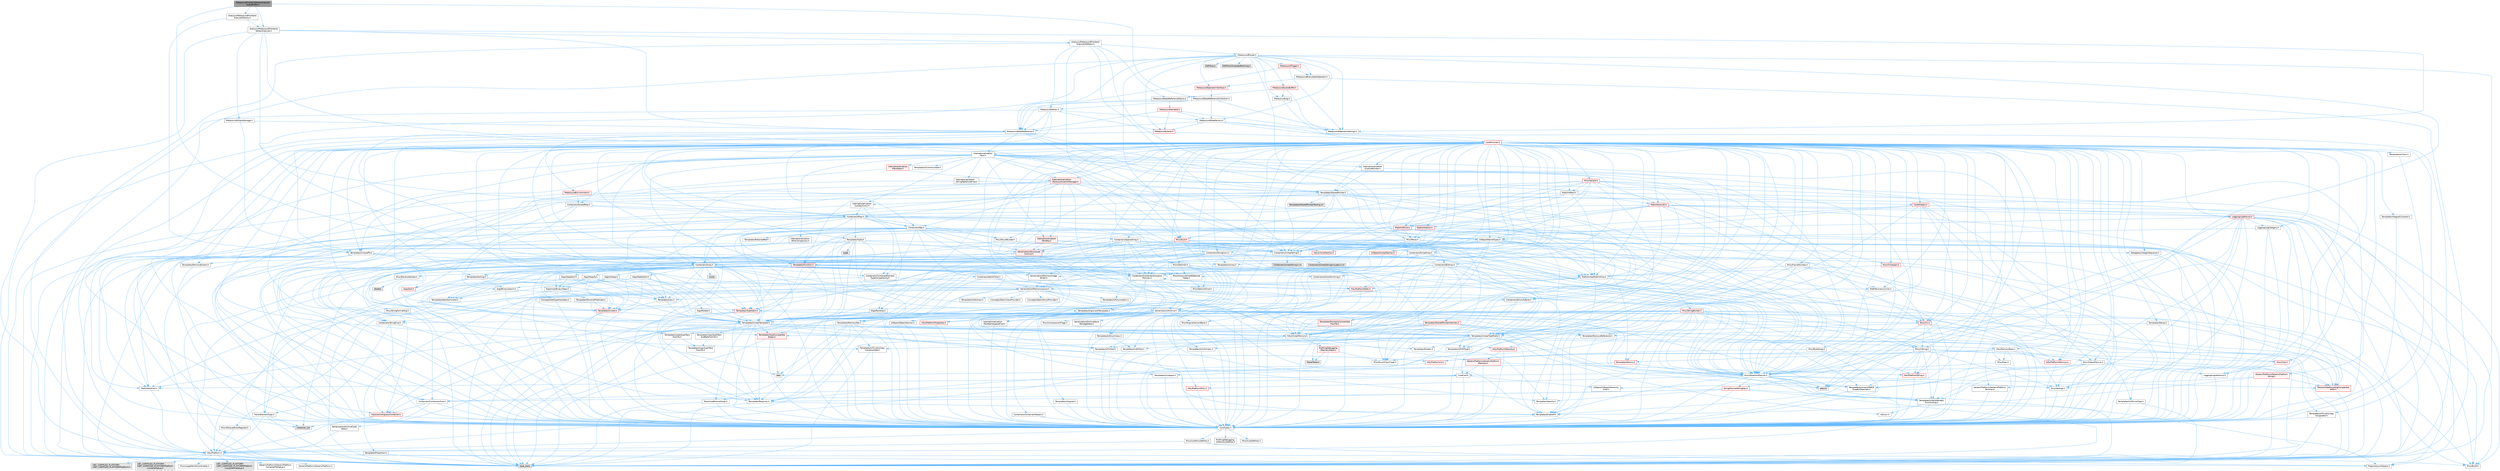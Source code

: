 digraph "MetasoundFrontendVertexAnalyzerAudioBuffer.h"
{
 // INTERACTIVE_SVG=YES
 // LATEX_PDF_SIZE
  bgcolor="transparent";
  edge [fontname=Helvetica,fontsize=10,labelfontname=Helvetica,labelfontsize=10];
  node [fontname=Helvetica,fontsize=10,shape=box,height=0.2,width=0.4];
  Node1 [id="Node000001",label="MetasoundFrontendVertexAnalyzer\lAudioBuffer.h",height=0.2,width=0.4,color="gray40", fillcolor="grey60", style="filled", fontcolor="black",tooltip=" "];
  Node1 -> Node2 [id="edge1_Node000001_Node000002",color="steelblue1",style="solid",tooltip=" "];
  Node2 [id="Node000002",label="Analysis/MetasoundFrontend\lAnalyzerFactory.h",height=0.2,width=0.4,color="grey40", fillcolor="white", style="filled",URL="$d1/dc2/MetasoundFrontendAnalyzerFactory_8h.html",tooltip=" "];
  Node2 -> Node3 [id="edge2_Node000002_Node000003",color="steelblue1",style="solid",tooltip=" "];
  Node3 [id="Node000003",label="Analysis/MetasoundFrontend\lVertexAnalyzer.h",height=0.2,width=0.4,color="grey40", fillcolor="white", style="filled",URL="$db/d7d/MetasoundFrontendVertexAnalyzer_8h.html",tooltip=" "];
  Node3 -> Node4 [id="edge3_Node000003_Node000004",color="steelblue1",style="solid",tooltip=" "];
  Node4 [id="Node000004",label="Analysis/MetasoundFrontend\lAnalyzerAddress.h",height=0.2,width=0.4,color="grey40", fillcolor="white", style="filled",URL="$d0/dd8/MetasoundFrontendAnalyzerAddress_8h.html",tooltip=" "];
  Node4 -> Node5 [id="edge4_Node000004_Node000005",color="steelblue1",style="solid",tooltip=" "];
  Node5 [id="Node000005",label="Containers/UnrealString.h",height=0.2,width=0.4,color="grey40", fillcolor="white", style="filled",URL="$d5/dba/UnrealString_8h.html",tooltip=" "];
  Node5 -> Node6 [id="edge5_Node000005_Node000006",color="steelblue1",style="solid",tooltip=" "];
  Node6 [id="Node000006",label="Containers/UnrealStringIncludes.h.inl",height=0.2,width=0.4,color="grey60", fillcolor="#E0E0E0", style="filled",tooltip=" "];
  Node5 -> Node7 [id="edge6_Node000005_Node000007",color="steelblue1",style="solid",tooltip=" "];
  Node7 [id="Node000007",label="Containers/UnrealString.h.inl",height=0.2,width=0.4,color="grey60", fillcolor="#E0E0E0", style="filled",tooltip=" "];
  Node5 -> Node8 [id="edge7_Node000005_Node000008",color="steelblue1",style="solid",tooltip=" "];
  Node8 [id="Node000008",label="Misc/StringFormatArg.h",height=0.2,width=0.4,color="grey40", fillcolor="white", style="filled",URL="$d2/d16/StringFormatArg_8h.html",tooltip=" "];
  Node8 -> Node9 [id="edge8_Node000008_Node000009",color="steelblue1",style="solid",tooltip=" "];
  Node9 [id="Node000009",label="Containers/ContainersFwd.h",height=0.2,width=0.4,color="grey40", fillcolor="white", style="filled",URL="$d4/d0a/ContainersFwd_8h.html",tooltip=" "];
  Node9 -> Node10 [id="edge9_Node000009_Node000010",color="steelblue1",style="solid",tooltip=" "];
  Node10 [id="Node000010",label="HAL/Platform.h",height=0.2,width=0.4,color="grey40", fillcolor="white", style="filled",URL="$d9/dd0/Platform_8h.html",tooltip=" "];
  Node10 -> Node11 [id="edge10_Node000010_Node000011",color="steelblue1",style="solid",tooltip=" "];
  Node11 [id="Node000011",label="Misc/Build.h",height=0.2,width=0.4,color="grey40", fillcolor="white", style="filled",URL="$d3/dbb/Build_8h.html",tooltip=" "];
  Node10 -> Node12 [id="edge11_Node000010_Node000012",color="steelblue1",style="solid",tooltip=" "];
  Node12 [id="Node000012",label="Misc/LargeWorldCoordinates.h",height=0.2,width=0.4,color="grey40", fillcolor="white", style="filled",URL="$d2/dcb/LargeWorldCoordinates_8h.html",tooltip=" "];
  Node10 -> Node13 [id="edge12_Node000010_Node000013",color="steelblue1",style="solid",tooltip=" "];
  Node13 [id="Node000013",label="type_traits",height=0.2,width=0.4,color="grey60", fillcolor="#E0E0E0", style="filled",tooltip=" "];
  Node10 -> Node14 [id="edge13_Node000010_Node000014",color="steelblue1",style="solid",tooltip=" "];
  Node14 [id="Node000014",label="PreprocessorHelpers.h",height=0.2,width=0.4,color="grey40", fillcolor="white", style="filled",URL="$db/ddb/PreprocessorHelpers_8h.html",tooltip=" "];
  Node10 -> Node15 [id="edge14_Node000010_Node000015",color="steelblue1",style="solid",tooltip=" "];
  Node15 [id="Node000015",label="UBT_COMPILED_PLATFORM\l/UBT_COMPILED_PLATFORMPlatform\lCompilerPreSetup.h",height=0.2,width=0.4,color="grey60", fillcolor="#E0E0E0", style="filled",tooltip=" "];
  Node10 -> Node16 [id="edge15_Node000010_Node000016",color="steelblue1",style="solid",tooltip=" "];
  Node16 [id="Node000016",label="GenericPlatform/GenericPlatform\lCompilerPreSetup.h",height=0.2,width=0.4,color="grey40", fillcolor="white", style="filled",URL="$d9/dc8/GenericPlatformCompilerPreSetup_8h.html",tooltip=" "];
  Node10 -> Node17 [id="edge16_Node000010_Node000017",color="steelblue1",style="solid",tooltip=" "];
  Node17 [id="Node000017",label="GenericPlatform/GenericPlatform.h",height=0.2,width=0.4,color="grey40", fillcolor="white", style="filled",URL="$d6/d84/GenericPlatform_8h.html",tooltip=" "];
  Node10 -> Node18 [id="edge17_Node000010_Node000018",color="steelblue1",style="solid",tooltip=" "];
  Node18 [id="Node000018",label="UBT_COMPILED_PLATFORM\l/UBT_COMPILED_PLATFORMPlatform.h",height=0.2,width=0.4,color="grey60", fillcolor="#E0E0E0", style="filled",tooltip=" "];
  Node10 -> Node19 [id="edge18_Node000010_Node000019",color="steelblue1",style="solid",tooltip=" "];
  Node19 [id="Node000019",label="UBT_COMPILED_PLATFORM\l/UBT_COMPILED_PLATFORMPlatform\lCompilerSetup.h",height=0.2,width=0.4,color="grey60", fillcolor="#E0E0E0", style="filled",tooltip=" "];
  Node9 -> Node20 [id="edge19_Node000009_Node000020",color="steelblue1",style="solid",tooltip=" "];
  Node20 [id="Node000020",label="CoreTypes.h",height=0.2,width=0.4,color="grey40", fillcolor="white", style="filled",URL="$dc/dec/CoreTypes_8h.html",tooltip=" "];
  Node20 -> Node10 [id="edge20_Node000020_Node000010",color="steelblue1",style="solid",tooltip=" "];
  Node20 -> Node21 [id="edge21_Node000020_Node000021",color="steelblue1",style="solid",tooltip=" "];
  Node21 [id="Node000021",label="ProfilingDebugging\l/UMemoryDefines.h",height=0.2,width=0.4,color="grey40", fillcolor="white", style="filled",URL="$d2/da2/UMemoryDefines_8h.html",tooltip=" "];
  Node20 -> Node22 [id="edge22_Node000020_Node000022",color="steelblue1",style="solid",tooltip=" "];
  Node22 [id="Node000022",label="Misc/CoreMiscDefines.h",height=0.2,width=0.4,color="grey40", fillcolor="white", style="filled",URL="$da/d38/CoreMiscDefines_8h.html",tooltip=" "];
  Node22 -> Node10 [id="edge23_Node000022_Node000010",color="steelblue1",style="solid",tooltip=" "];
  Node22 -> Node14 [id="edge24_Node000022_Node000014",color="steelblue1",style="solid",tooltip=" "];
  Node20 -> Node23 [id="edge25_Node000020_Node000023",color="steelblue1",style="solid",tooltip=" "];
  Node23 [id="Node000023",label="Misc/CoreDefines.h",height=0.2,width=0.4,color="grey40", fillcolor="white", style="filled",URL="$d3/dd2/CoreDefines_8h.html",tooltip=" "];
  Node9 -> Node24 [id="edge26_Node000009_Node000024",color="steelblue1",style="solid",tooltip=" "];
  Node24 [id="Node000024",label="Traits/IsContiguousContainer.h",height=0.2,width=0.4,color="red", fillcolor="#FFF0F0", style="filled",URL="$d5/d3c/IsContiguousContainer_8h.html",tooltip=" "];
  Node24 -> Node20 [id="edge27_Node000024_Node000020",color="steelblue1",style="solid",tooltip=" "];
  Node24 -> Node26 [id="edge28_Node000024_Node000026",color="steelblue1",style="solid",tooltip=" "];
  Node26 [id="Node000026",label="initializer_list",height=0.2,width=0.4,color="grey60", fillcolor="#E0E0E0", style="filled",tooltip=" "];
  Node4 -> Node10 [id="edge29_Node000004_Node000010",color="steelblue1",style="solid",tooltip=" "];
  Node4 -> Node27 [id="edge30_Node000004_Node000027",color="steelblue1",style="solid",tooltip=" "];
  Node27 [id="Node000027",label="MetasoundDataReferenceMacro.h",height=0.2,width=0.4,color="grey40", fillcolor="white", style="filled",URL="$d5/d33/MetasoundDataReferenceMacro_8h.html",tooltip=" "];
  Node27 -> Node28 [id="edge31_Node000027_Node000028",color="steelblue1",style="solid",tooltip=" "];
  Node28 [id="Node000028",label="MetasoundDataReference.h",height=0.2,width=0.4,color="grey40", fillcolor="white", style="filled",URL="$dc/d67/MetasoundDataReference_8h.html",tooltip=" "];
  Node28 -> Node13 [id="edge32_Node000028_Node000013",color="steelblue1",style="solid",tooltip=" "];
  Node28 -> Node5 [id="edge33_Node000028_Node000005",color="steelblue1",style="solid",tooltip=" "];
  Node28 -> Node10 [id="edge34_Node000028_Node000010",color="steelblue1",style="solid",tooltip=" "];
  Node28 -> Node29 [id="edge35_Node000028_Node000029",color="steelblue1",style="solid",tooltip=" "];
  Node29 [id="Node000029",label="Internationalization\l/Text.h",height=0.2,width=0.4,color="grey40", fillcolor="white", style="filled",URL="$d6/d35/Text_8h.html",tooltip=" "];
  Node29 -> Node20 [id="edge36_Node000029_Node000020",color="steelblue1",style="solid",tooltip=" "];
  Node29 -> Node30 [id="edge37_Node000029_Node000030",color="steelblue1",style="solid",tooltip=" "];
  Node30 [id="Node000030",label="HAL/PlatformAtomics.h",height=0.2,width=0.4,color="red", fillcolor="#FFF0F0", style="filled",URL="$d3/d36/PlatformAtomics_8h.html",tooltip=" "];
  Node30 -> Node20 [id="edge38_Node000030_Node000020",color="steelblue1",style="solid",tooltip=" "];
  Node29 -> Node33 [id="edge39_Node000029_Node000033",color="steelblue1",style="solid",tooltip=" "];
  Node33 [id="Node000033",label="Misc/AssertionMacros.h",height=0.2,width=0.4,color="grey40", fillcolor="white", style="filled",URL="$d0/dfa/AssertionMacros_8h.html",tooltip=" "];
  Node33 -> Node20 [id="edge40_Node000033_Node000020",color="steelblue1",style="solid",tooltip=" "];
  Node33 -> Node10 [id="edge41_Node000033_Node000010",color="steelblue1",style="solid",tooltip=" "];
  Node33 -> Node34 [id="edge42_Node000033_Node000034",color="steelblue1",style="solid",tooltip=" "];
  Node34 [id="Node000034",label="HAL/PlatformMisc.h",height=0.2,width=0.4,color="red", fillcolor="#FFF0F0", style="filled",URL="$d0/df5/PlatformMisc_8h.html",tooltip=" "];
  Node34 -> Node20 [id="edge43_Node000034_Node000020",color="steelblue1",style="solid",tooltip=" "];
  Node33 -> Node14 [id="edge44_Node000033_Node000014",color="steelblue1",style="solid",tooltip=" "];
  Node33 -> Node63 [id="edge45_Node000033_Node000063",color="steelblue1",style="solid",tooltip=" "];
  Node63 [id="Node000063",label="Templates/EnableIf.h",height=0.2,width=0.4,color="grey40", fillcolor="white", style="filled",URL="$d7/d60/EnableIf_8h.html",tooltip=" "];
  Node63 -> Node20 [id="edge46_Node000063_Node000020",color="steelblue1",style="solid",tooltip=" "];
  Node33 -> Node64 [id="edge47_Node000033_Node000064",color="steelblue1",style="solid",tooltip=" "];
  Node64 [id="Node000064",label="Templates/IsArrayOrRefOf\lTypeByPredicate.h",height=0.2,width=0.4,color="grey40", fillcolor="white", style="filled",URL="$d6/da1/IsArrayOrRefOfTypeByPredicate_8h.html",tooltip=" "];
  Node64 -> Node20 [id="edge48_Node000064_Node000020",color="steelblue1",style="solid",tooltip=" "];
  Node33 -> Node65 [id="edge49_Node000033_Node000065",color="steelblue1",style="solid",tooltip=" "];
  Node65 [id="Node000065",label="Templates/IsValidVariadic\lFunctionArg.h",height=0.2,width=0.4,color="grey40", fillcolor="white", style="filled",URL="$d0/dc8/IsValidVariadicFunctionArg_8h.html",tooltip=" "];
  Node65 -> Node20 [id="edge50_Node000065_Node000020",color="steelblue1",style="solid",tooltip=" "];
  Node65 -> Node66 [id="edge51_Node000065_Node000066",color="steelblue1",style="solid",tooltip=" "];
  Node66 [id="Node000066",label="IsEnum.h",height=0.2,width=0.4,color="grey40", fillcolor="white", style="filled",URL="$d4/de5/IsEnum_8h.html",tooltip=" "];
  Node65 -> Node13 [id="edge52_Node000065_Node000013",color="steelblue1",style="solid",tooltip=" "];
  Node33 -> Node67 [id="edge53_Node000033_Node000067",color="steelblue1",style="solid",tooltip=" "];
  Node67 [id="Node000067",label="Traits/IsCharEncodingCompatible\lWith.h",height=0.2,width=0.4,color="red", fillcolor="#FFF0F0", style="filled",URL="$df/dd1/IsCharEncodingCompatibleWith_8h.html",tooltip=" "];
  Node67 -> Node13 [id="edge54_Node000067_Node000013",color="steelblue1",style="solid",tooltip=" "];
  Node33 -> Node69 [id="edge55_Node000033_Node000069",color="steelblue1",style="solid",tooltip=" "];
  Node69 [id="Node000069",label="Misc/VarArgs.h",height=0.2,width=0.4,color="grey40", fillcolor="white", style="filled",URL="$d5/d6f/VarArgs_8h.html",tooltip=" "];
  Node69 -> Node20 [id="edge56_Node000069_Node000020",color="steelblue1",style="solid",tooltip=" "];
  Node33 -> Node70 [id="edge57_Node000033_Node000070",color="steelblue1",style="solid",tooltip=" "];
  Node70 [id="Node000070",label="String/FormatStringSan.h",height=0.2,width=0.4,color="red", fillcolor="#FFF0F0", style="filled",URL="$d3/d8b/FormatStringSan_8h.html",tooltip=" "];
  Node70 -> Node13 [id="edge58_Node000070_Node000013",color="steelblue1",style="solid",tooltip=" "];
  Node70 -> Node20 [id="edge59_Node000070_Node000020",color="steelblue1",style="solid",tooltip=" "];
  Node70 -> Node71 [id="edge60_Node000070_Node000071",color="steelblue1",style="solid",tooltip=" "];
  Node71 [id="Node000071",label="Templates/Requires.h",height=0.2,width=0.4,color="grey40", fillcolor="white", style="filled",URL="$dc/d96/Requires_8h.html",tooltip=" "];
  Node71 -> Node63 [id="edge61_Node000071_Node000063",color="steelblue1",style="solid",tooltip=" "];
  Node71 -> Node13 [id="edge62_Node000071_Node000013",color="steelblue1",style="solid",tooltip=" "];
  Node70 -> Node72 [id="edge63_Node000070_Node000072",color="steelblue1",style="solid",tooltip=" "];
  Node72 [id="Node000072",label="Templates/Identity.h",height=0.2,width=0.4,color="grey40", fillcolor="white", style="filled",URL="$d0/dd5/Identity_8h.html",tooltip=" "];
  Node70 -> Node65 [id="edge64_Node000070_Node000065",color="steelblue1",style="solid",tooltip=" "];
  Node70 -> Node9 [id="edge65_Node000070_Node000009",color="steelblue1",style="solid",tooltip=" "];
  Node33 -> Node76 [id="edge66_Node000033_Node000076",color="steelblue1",style="solid",tooltip=" "];
  Node76 [id="Node000076",label="atomic",height=0.2,width=0.4,color="grey60", fillcolor="#E0E0E0", style="filled",tooltip=" "];
  Node29 -> Node54 [id="edge67_Node000029_Node000054",color="steelblue1",style="solid",tooltip=" "];
  Node54 [id="Node000054",label="Misc/EnumClassFlags.h",height=0.2,width=0.4,color="grey40", fillcolor="white", style="filled",URL="$d8/de7/EnumClassFlags_8h.html",tooltip=" "];
  Node29 -> Node77 [id="edge68_Node000029_Node000077",color="steelblue1",style="solid",tooltip=" "];
  Node77 [id="Node000077",label="Templates/UnrealTypeTraits.h",height=0.2,width=0.4,color="grey40", fillcolor="white", style="filled",URL="$d2/d2d/UnrealTypeTraits_8h.html",tooltip=" "];
  Node77 -> Node20 [id="edge69_Node000077_Node000020",color="steelblue1",style="solid",tooltip=" "];
  Node77 -> Node78 [id="edge70_Node000077_Node000078",color="steelblue1",style="solid",tooltip=" "];
  Node78 [id="Node000078",label="Templates/IsPointer.h",height=0.2,width=0.4,color="grey40", fillcolor="white", style="filled",URL="$d7/d05/IsPointer_8h.html",tooltip=" "];
  Node78 -> Node20 [id="edge71_Node000078_Node000020",color="steelblue1",style="solid",tooltip=" "];
  Node77 -> Node33 [id="edge72_Node000077_Node000033",color="steelblue1",style="solid",tooltip=" "];
  Node77 -> Node79 [id="edge73_Node000077_Node000079",color="steelblue1",style="solid",tooltip=" "];
  Node79 [id="Node000079",label="Templates/AndOrNot.h",height=0.2,width=0.4,color="grey40", fillcolor="white", style="filled",URL="$db/d0a/AndOrNot_8h.html",tooltip=" "];
  Node79 -> Node20 [id="edge74_Node000079_Node000020",color="steelblue1",style="solid",tooltip=" "];
  Node77 -> Node63 [id="edge75_Node000077_Node000063",color="steelblue1",style="solid",tooltip=" "];
  Node77 -> Node80 [id="edge76_Node000077_Node000080",color="steelblue1",style="solid",tooltip=" "];
  Node80 [id="Node000080",label="Templates/IsArithmetic.h",height=0.2,width=0.4,color="grey40", fillcolor="white", style="filled",URL="$d2/d5d/IsArithmetic_8h.html",tooltip=" "];
  Node80 -> Node20 [id="edge77_Node000080_Node000020",color="steelblue1",style="solid",tooltip=" "];
  Node77 -> Node66 [id="edge78_Node000077_Node000066",color="steelblue1",style="solid",tooltip=" "];
  Node77 -> Node81 [id="edge79_Node000077_Node000081",color="steelblue1",style="solid",tooltip=" "];
  Node81 [id="Node000081",label="Templates/Models.h",height=0.2,width=0.4,color="grey40", fillcolor="white", style="filled",URL="$d3/d0c/Models_8h.html",tooltip=" "];
  Node81 -> Node72 [id="edge80_Node000081_Node000072",color="steelblue1",style="solid",tooltip=" "];
  Node77 -> Node82 [id="edge81_Node000077_Node000082",color="steelblue1",style="solid",tooltip=" "];
  Node82 [id="Node000082",label="Templates/IsPODType.h",height=0.2,width=0.4,color="grey40", fillcolor="white", style="filled",URL="$d7/db1/IsPODType_8h.html",tooltip=" "];
  Node82 -> Node20 [id="edge82_Node000082_Node000020",color="steelblue1",style="solid",tooltip=" "];
  Node77 -> Node83 [id="edge83_Node000077_Node000083",color="steelblue1",style="solid",tooltip=" "];
  Node83 [id="Node000083",label="Templates/IsUECoreType.h",height=0.2,width=0.4,color="grey40", fillcolor="white", style="filled",URL="$d1/db8/IsUECoreType_8h.html",tooltip=" "];
  Node83 -> Node20 [id="edge84_Node000083_Node000020",color="steelblue1",style="solid",tooltip=" "];
  Node83 -> Node13 [id="edge85_Node000083_Node000013",color="steelblue1",style="solid",tooltip=" "];
  Node77 -> Node84 [id="edge86_Node000077_Node000084",color="steelblue1",style="solid",tooltip=" "];
  Node84 [id="Node000084",label="Templates/IsTriviallyCopy\lConstructible.h",height=0.2,width=0.4,color="grey40", fillcolor="white", style="filled",URL="$d3/d78/IsTriviallyCopyConstructible_8h.html",tooltip=" "];
  Node84 -> Node20 [id="edge87_Node000084_Node000020",color="steelblue1",style="solid",tooltip=" "];
  Node84 -> Node13 [id="edge88_Node000084_Node000013",color="steelblue1",style="solid",tooltip=" "];
  Node29 -> Node85 [id="edge89_Node000029_Node000085",color="steelblue1",style="solid",tooltip=" "];
  Node85 [id="Node000085",label="Containers/Array.h",height=0.2,width=0.4,color="grey40", fillcolor="white", style="filled",URL="$df/dd0/Array_8h.html",tooltip=" "];
  Node85 -> Node20 [id="edge90_Node000085_Node000020",color="steelblue1",style="solid",tooltip=" "];
  Node85 -> Node33 [id="edge91_Node000085_Node000033",color="steelblue1",style="solid",tooltip=" "];
  Node85 -> Node86 [id="edge92_Node000085_Node000086",color="steelblue1",style="solid",tooltip=" "];
  Node86 [id="Node000086",label="Misc/IntrusiveUnsetOptional\lState.h",height=0.2,width=0.4,color="grey40", fillcolor="white", style="filled",URL="$d2/d0a/IntrusiveUnsetOptionalState_8h.html",tooltip=" "];
  Node86 -> Node87 [id="edge93_Node000086_Node000087",color="steelblue1",style="solid",tooltip=" "];
  Node87 [id="Node000087",label="Misc/OptionalFwd.h",height=0.2,width=0.4,color="grey40", fillcolor="white", style="filled",URL="$dc/d50/OptionalFwd_8h.html",tooltip=" "];
  Node85 -> Node88 [id="edge94_Node000085_Node000088",color="steelblue1",style="solid",tooltip=" "];
  Node88 [id="Node000088",label="Misc/ReverseIterate.h",height=0.2,width=0.4,color="grey40", fillcolor="white", style="filled",URL="$db/de3/ReverseIterate_8h.html",tooltip=" "];
  Node88 -> Node10 [id="edge95_Node000088_Node000010",color="steelblue1",style="solid",tooltip=" "];
  Node88 -> Node89 [id="edge96_Node000088_Node000089",color="steelblue1",style="solid",tooltip=" "];
  Node89 [id="Node000089",label="iterator",height=0.2,width=0.4,color="grey60", fillcolor="#E0E0E0", style="filled",tooltip=" "];
  Node85 -> Node90 [id="edge97_Node000085_Node000090",color="steelblue1",style="solid",tooltip=" "];
  Node90 [id="Node000090",label="HAL/UnrealMemory.h",height=0.2,width=0.4,color="grey40", fillcolor="white", style="filled",URL="$d9/d96/UnrealMemory_8h.html",tooltip=" "];
  Node90 -> Node20 [id="edge98_Node000090_Node000020",color="steelblue1",style="solid",tooltip=" "];
  Node90 -> Node91 [id="edge99_Node000090_Node000091",color="steelblue1",style="solid",tooltip=" "];
  Node91 [id="Node000091",label="GenericPlatform/GenericPlatform\lMemory.h",height=0.2,width=0.4,color="red", fillcolor="#FFF0F0", style="filled",URL="$dd/d22/GenericPlatformMemory_8h.html",tooltip=" "];
  Node91 -> Node38 [id="edge100_Node000091_Node000038",color="steelblue1",style="solid",tooltip=" "];
  Node38 [id="Node000038",label="CoreFwd.h",height=0.2,width=0.4,color="grey40", fillcolor="white", style="filled",URL="$d1/d1e/CoreFwd_8h.html",tooltip=" "];
  Node38 -> Node20 [id="edge101_Node000038_Node000020",color="steelblue1",style="solid",tooltip=" "];
  Node38 -> Node9 [id="edge102_Node000038_Node000009",color="steelblue1",style="solid",tooltip=" "];
  Node38 -> Node39 [id="edge103_Node000038_Node000039",color="steelblue1",style="solid",tooltip=" "];
  Node39 [id="Node000039",label="Math/MathFwd.h",height=0.2,width=0.4,color="grey40", fillcolor="white", style="filled",URL="$d2/d10/MathFwd_8h.html",tooltip=" "];
  Node39 -> Node10 [id="edge104_Node000039_Node000010",color="steelblue1",style="solid",tooltip=" "];
  Node38 -> Node40 [id="edge105_Node000038_Node000040",color="steelblue1",style="solid",tooltip=" "];
  Node40 [id="Node000040",label="UObject/UObjectHierarchy\lFwd.h",height=0.2,width=0.4,color="grey40", fillcolor="white", style="filled",URL="$d3/d13/UObjectHierarchyFwd_8h.html",tooltip=" "];
  Node91 -> Node20 [id="edge106_Node000091_Node000020",color="steelblue1",style="solid",tooltip=" "];
  Node91 -> Node92 [id="edge107_Node000091_Node000092",color="steelblue1",style="solid",tooltip=" "];
  Node92 [id="Node000092",label="HAL/PlatformString.h",height=0.2,width=0.4,color="red", fillcolor="#FFF0F0", style="filled",URL="$db/db5/PlatformString_8h.html",tooltip=" "];
  Node92 -> Node20 [id="edge108_Node000092_Node000020",color="steelblue1",style="solid",tooltip=" "];
  Node90 -> Node94 [id="edge109_Node000090_Node000094",color="steelblue1",style="solid",tooltip=" "];
  Node94 [id="Node000094",label="HAL/MemoryBase.h",height=0.2,width=0.4,color="grey40", fillcolor="white", style="filled",URL="$d6/d9f/MemoryBase_8h.html",tooltip=" "];
  Node94 -> Node20 [id="edge110_Node000094_Node000020",color="steelblue1",style="solid",tooltip=" "];
  Node94 -> Node30 [id="edge111_Node000094_Node000030",color="steelblue1",style="solid",tooltip=" "];
  Node94 -> Node42 [id="edge112_Node000094_Node000042",color="steelblue1",style="solid",tooltip=" "];
  Node42 [id="Node000042",label="HAL/PlatformCrt.h",height=0.2,width=0.4,color="red", fillcolor="#FFF0F0", style="filled",URL="$d8/d75/PlatformCrt_8h.html",tooltip=" "];
  Node42 -> Node43 [id="edge113_Node000042_Node000043",color="steelblue1",style="solid",tooltip=" "];
  Node43 [id="Node000043",label="new",height=0.2,width=0.4,color="grey60", fillcolor="#E0E0E0", style="filled",tooltip=" "];
  Node94 -> Node95 [id="edge114_Node000094_Node000095",color="steelblue1",style="solid",tooltip=" "];
  Node95 [id="Node000095",label="Misc/Exec.h",height=0.2,width=0.4,color="grey40", fillcolor="white", style="filled",URL="$de/ddb/Exec_8h.html",tooltip=" "];
  Node95 -> Node20 [id="edge115_Node000095_Node000020",color="steelblue1",style="solid",tooltip=" "];
  Node95 -> Node33 [id="edge116_Node000095_Node000033",color="steelblue1",style="solid",tooltip=" "];
  Node94 -> Node96 [id="edge117_Node000094_Node000096",color="steelblue1",style="solid",tooltip=" "];
  Node96 [id="Node000096",label="Misc/OutputDevice.h",height=0.2,width=0.4,color="grey40", fillcolor="white", style="filled",URL="$d7/d32/OutputDevice_8h.html",tooltip=" "];
  Node96 -> Node38 [id="edge118_Node000096_Node000038",color="steelblue1",style="solid",tooltip=" "];
  Node96 -> Node20 [id="edge119_Node000096_Node000020",color="steelblue1",style="solid",tooltip=" "];
  Node96 -> Node97 [id="edge120_Node000096_Node000097",color="steelblue1",style="solid",tooltip=" "];
  Node97 [id="Node000097",label="Logging/LogVerbosity.h",height=0.2,width=0.4,color="grey40", fillcolor="white", style="filled",URL="$d2/d8f/LogVerbosity_8h.html",tooltip=" "];
  Node97 -> Node20 [id="edge121_Node000097_Node000020",color="steelblue1",style="solid",tooltip=" "];
  Node96 -> Node69 [id="edge122_Node000096_Node000069",color="steelblue1",style="solid",tooltip=" "];
  Node96 -> Node64 [id="edge123_Node000096_Node000064",color="steelblue1",style="solid",tooltip=" "];
  Node96 -> Node65 [id="edge124_Node000096_Node000065",color="steelblue1",style="solid",tooltip=" "];
  Node96 -> Node67 [id="edge125_Node000096_Node000067",color="steelblue1",style="solid",tooltip=" "];
  Node94 -> Node98 [id="edge126_Node000094_Node000098",color="steelblue1",style="solid",tooltip=" "];
  Node98 [id="Node000098",label="Templates/Atomic.h",height=0.2,width=0.4,color="red", fillcolor="#FFF0F0", style="filled",URL="$d3/d91/Atomic_8h.html",tooltip=" "];
  Node98 -> Node101 [id="edge127_Node000098_Node000101",color="steelblue1",style="solid",tooltip=" "];
  Node101 [id="Node000101",label="Templates/IsIntegral.h",height=0.2,width=0.4,color="grey40", fillcolor="white", style="filled",URL="$da/d64/IsIntegral_8h.html",tooltip=" "];
  Node101 -> Node20 [id="edge128_Node000101_Node000020",color="steelblue1",style="solid",tooltip=" "];
  Node98 -> Node76 [id="edge129_Node000098_Node000076",color="steelblue1",style="solid",tooltip=" "];
  Node90 -> Node105 [id="edge130_Node000090_Node000105",color="steelblue1",style="solid",tooltip=" "];
  Node105 [id="Node000105",label="HAL/PlatformMemory.h",height=0.2,width=0.4,color="red", fillcolor="#FFF0F0", style="filled",URL="$de/d68/PlatformMemory_8h.html",tooltip=" "];
  Node105 -> Node20 [id="edge131_Node000105_Node000020",color="steelblue1",style="solid",tooltip=" "];
  Node105 -> Node91 [id="edge132_Node000105_Node000091",color="steelblue1",style="solid",tooltip=" "];
  Node90 -> Node107 [id="edge133_Node000090_Node000107",color="steelblue1",style="solid",tooltip=" "];
  Node107 [id="Node000107",label="ProfilingDebugging\l/MemoryTrace.h",height=0.2,width=0.4,color="red", fillcolor="#FFF0F0", style="filled",URL="$da/dd7/MemoryTrace_8h.html",tooltip=" "];
  Node107 -> Node10 [id="edge134_Node000107_Node000010",color="steelblue1",style="solid",tooltip=" "];
  Node107 -> Node54 [id="edge135_Node000107_Node000054",color="steelblue1",style="solid",tooltip=" "];
  Node107 -> Node62 [id="edge136_Node000107_Node000062",color="steelblue1",style="solid",tooltip=" "];
  Node62 [id="Node000062",label="Trace/Trace.h",height=0.2,width=0.4,color="grey60", fillcolor="#E0E0E0", style="filled",tooltip=" "];
  Node90 -> Node78 [id="edge137_Node000090_Node000078",color="steelblue1",style="solid",tooltip=" "];
  Node85 -> Node77 [id="edge138_Node000085_Node000077",color="steelblue1",style="solid",tooltip=" "];
  Node85 -> Node108 [id="edge139_Node000085_Node000108",color="steelblue1",style="solid",tooltip=" "];
  Node108 [id="Node000108",label="Templates/UnrealTemplate.h",height=0.2,width=0.4,color="grey40", fillcolor="white", style="filled",URL="$d4/d24/UnrealTemplate_8h.html",tooltip=" "];
  Node108 -> Node20 [id="edge140_Node000108_Node000020",color="steelblue1",style="solid",tooltip=" "];
  Node108 -> Node78 [id="edge141_Node000108_Node000078",color="steelblue1",style="solid",tooltip=" "];
  Node108 -> Node90 [id="edge142_Node000108_Node000090",color="steelblue1",style="solid",tooltip=" "];
  Node108 -> Node109 [id="edge143_Node000108_Node000109",color="steelblue1",style="solid",tooltip=" "];
  Node109 [id="Node000109",label="Templates/CopyQualifiers\lAndRefsFromTo.h",height=0.2,width=0.4,color="grey40", fillcolor="white", style="filled",URL="$d3/db3/CopyQualifiersAndRefsFromTo_8h.html",tooltip=" "];
  Node109 -> Node110 [id="edge144_Node000109_Node000110",color="steelblue1",style="solid",tooltip=" "];
  Node110 [id="Node000110",label="Templates/CopyQualifiers\lFromTo.h",height=0.2,width=0.4,color="grey40", fillcolor="white", style="filled",URL="$d5/db4/CopyQualifiersFromTo_8h.html",tooltip=" "];
  Node108 -> Node77 [id="edge145_Node000108_Node000077",color="steelblue1",style="solid",tooltip=" "];
  Node108 -> Node111 [id="edge146_Node000108_Node000111",color="steelblue1",style="solid",tooltip=" "];
  Node111 [id="Node000111",label="Templates/RemoveReference.h",height=0.2,width=0.4,color="grey40", fillcolor="white", style="filled",URL="$da/dbe/RemoveReference_8h.html",tooltip=" "];
  Node111 -> Node20 [id="edge147_Node000111_Node000020",color="steelblue1",style="solid",tooltip=" "];
  Node108 -> Node71 [id="edge148_Node000108_Node000071",color="steelblue1",style="solid",tooltip=" "];
  Node108 -> Node112 [id="edge149_Node000108_Node000112",color="steelblue1",style="solid",tooltip=" "];
  Node112 [id="Node000112",label="Templates/TypeCompatible\lBytes.h",height=0.2,width=0.4,color="red", fillcolor="#FFF0F0", style="filled",URL="$df/d0a/TypeCompatibleBytes_8h.html",tooltip=" "];
  Node112 -> Node20 [id="edge150_Node000112_Node000020",color="steelblue1",style="solid",tooltip=" "];
  Node112 -> Node43 [id="edge151_Node000112_Node000043",color="steelblue1",style="solid",tooltip=" "];
  Node112 -> Node13 [id="edge152_Node000112_Node000013",color="steelblue1",style="solid",tooltip=" "];
  Node108 -> Node72 [id="edge153_Node000108_Node000072",color="steelblue1",style="solid",tooltip=" "];
  Node108 -> Node24 [id="edge154_Node000108_Node000024",color="steelblue1",style="solid",tooltip=" "];
  Node108 -> Node113 [id="edge155_Node000108_Node000113",color="steelblue1",style="solid",tooltip=" "];
  Node113 [id="Node000113",label="Traits/UseBitwiseSwap.h",height=0.2,width=0.4,color="grey40", fillcolor="white", style="filled",URL="$db/df3/UseBitwiseSwap_8h.html",tooltip=" "];
  Node113 -> Node20 [id="edge156_Node000113_Node000020",color="steelblue1",style="solid",tooltip=" "];
  Node113 -> Node13 [id="edge157_Node000113_Node000013",color="steelblue1",style="solid",tooltip=" "];
  Node108 -> Node13 [id="edge158_Node000108_Node000013",color="steelblue1",style="solid",tooltip=" "];
  Node85 -> Node114 [id="edge159_Node000085_Node000114",color="steelblue1",style="solid",tooltip=" "];
  Node114 [id="Node000114",label="Containers/AllowShrinking.h",height=0.2,width=0.4,color="grey40", fillcolor="white", style="filled",URL="$d7/d1a/AllowShrinking_8h.html",tooltip=" "];
  Node114 -> Node20 [id="edge160_Node000114_Node000020",color="steelblue1",style="solid",tooltip=" "];
  Node85 -> Node115 [id="edge161_Node000085_Node000115",color="steelblue1",style="solid",tooltip=" "];
  Node115 [id="Node000115",label="Containers/ContainerAllocation\lPolicies.h",height=0.2,width=0.4,color="grey40", fillcolor="white", style="filled",URL="$d7/dff/ContainerAllocationPolicies_8h.html",tooltip=" "];
  Node115 -> Node20 [id="edge162_Node000115_Node000020",color="steelblue1",style="solid",tooltip=" "];
  Node115 -> Node116 [id="edge163_Node000115_Node000116",color="steelblue1",style="solid",tooltip=" "];
  Node116 [id="Node000116",label="Containers/ContainerHelpers.h",height=0.2,width=0.4,color="grey40", fillcolor="white", style="filled",URL="$d7/d33/ContainerHelpers_8h.html",tooltip=" "];
  Node116 -> Node20 [id="edge164_Node000116_Node000020",color="steelblue1",style="solid",tooltip=" "];
  Node115 -> Node115 [id="edge165_Node000115_Node000115",color="steelblue1",style="solid",tooltip=" "];
  Node115 -> Node117 [id="edge166_Node000115_Node000117",color="steelblue1",style="solid",tooltip=" "];
  Node117 [id="Node000117",label="HAL/PlatformMath.h",height=0.2,width=0.4,color="red", fillcolor="#FFF0F0", style="filled",URL="$dc/d53/PlatformMath_8h.html",tooltip=" "];
  Node117 -> Node20 [id="edge167_Node000117_Node000020",color="steelblue1",style="solid",tooltip=" "];
  Node115 -> Node90 [id="edge168_Node000115_Node000090",color="steelblue1",style="solid",tooltip=" "];
  Node115 -> Node52 [id="edge169_Node000115_Node000052",color="steelblue1",style="solid",tooltip=" "];
  Node52 [id="Node000052",label="Math/NumericLimits.h",height=0.2,width=0.4,color="grey40", fillcolor="white", style="filled",URL="$df/d1b/NumericLimits_8h.html",tooltip=" "];
  Node52 -> Node20 [id="edge170_Node000052_Node000020",color="steelblue1",style="solid",tooltip=" "];
  Node115 -> Node33 [id="edge171_Node000115_Node000033",color="steelblue1",style="solid",tooltip=" "];
  Node115 -> Node125 [id="edge172_Node000115_Node000125",color="steelblue1",style="solid",tooltip=" "];
  Node125 [id="Node000125",label="Templates/IsPolymorphic.h",height=0.2,width=0.4,color="grey40", fillcolor="white", style="filled",URL="$dc/d20/IsPolymorphic_8h.html",tooltip=" "];
  Node115 -> Node126 [id="edge173_Node000115_Node000126",color="steelblue1",style="solid",tooltip=" "];
  Node126 [id="Node000126",label="Templates/MemoryOps.h",height=0.2,width=0.4,color="grey40", fillcolor="white", style="filled",URL="$db/dea/MemoryOps_8h.html",tooltip=" "];
  Node126 -> Node20 [id="edge174_Node000126_Node000020",color="steelblue1",style="solid",tooltip=" "];
  Node126 -> Node90 [id="edge175_Node000126_Node000090",color="steelblue1",style="solid",tooltip=" "];
  Node126 -> Node103 [id="edge176_Node000126_Node000103",color="steelblue1",style="solid",tooltip=" "];
  Node103 [id="Node000103",label="Templates/IsTriviallyCopy\lAssignable.h",height=0.2,width=0.4,color="grey40", fillcolor="white", style="filled",URL="$d2/df2/IsTriviallyCopyAssignable_8h.html",tooltip=" "];
  Node103 -> Node20 [id="edge177_Node000103_Node000020",color="steelblue1",style="solid",tooltip=" "];
  Node103 -> Node13 [id="edge178_Node000103_Node000013",color="steelblue1",style="solid",tooltip=" "];
  Node126 -> Node84 [id="edge179_Node000126_Node000084",color="steelblue1",style="solid",tooltip=" "];
  Node126 -> Node71 [id="edge180_Node000126_Node000071",color="steelblue1",style="solid",tooltip=" "];
  Node126 -> Node77 [id="edge181_Node000126_Node000077",color="steelblue1",style="solid",tooltip=" "];
  Node126 -> Node113 [id="edge182_Node000126_Node000113",color="steelblue1",style="solid",tooltip=" "];
  Node126 -> Node43 [id="edge183_Node000126_Node000043",color="steelblue1",style="solid",tooltip=" "];
  Node126 -> Node13 [id="edge184_Node000126_Node000013",color="steelblue1",style="solid",tooltip=" "];
  Node115 -> Node112 [id="edge185_Node000115_Node000112",color="steelblue1",style="solid",tooltip=" "];
  Node115 -> Node13 [id="edge186_Node000115_Node000013",color="steelblue1",style="solid",tooltip=" "];
  Node85 -> Node127 [id="edge187_Node000085_Node000127",color="steelblue1",style="solid",tooltip=" "];
  Node127 [id="Node000127",label="Containers/ContainerElement\lTypeCompatibility.h",height=0.2,width=0.4,color="grey40", fillcolor="white", style="filled",URL="$df/ddf/ContainerElementTypeCompatibility_8h.html",tooltip=" "];
  Node127 -> Node20 [id="edge188_Node000127_Node000020",color="steelblue1",style="solid",tooltip=" "];
  Node127 -> Node77 [id="edge189_Node000127_Node000077",color="steelblue1",style="solid",tooltip=" "];
  Node85 -> Node128 [id="edge190_Node000085_Node000128",color="steelblue1",style="solid",tooltip=" "];
  Node128 [id="Node000128",label="Serialization/Archive.h",height=0.2,width=0.4,color="grey40", fillcolor="white", style="filled",URL="$d7/d3b/Archive_8h.html",tooltip=" "];
  Node128 -> Node38 [id="edge191_Node000128_Node000038",color="steelblue1",style="solid",tooltip=" "];
  Node128 -> Node20 [id="edge192_Node000128_Node000020",color="steelblue1",style="solid",tooltip=" "];
  Node128 -> Node129 [id="edge193_Node000128_Node000129",color="steelblue1",style="solid",tooltip=" "];
  Node129 [id="Node000129",label="HAL/PlatformProperties.h",height=0.2,width=0.4,color="red", fillcolor="#FFF0F0", style="filled",URL="$d9/db0/PlatformProperties_8h.html",tooltip=" "];
  Node129 -> Node20 [id="edge194_Node000129_Node000020",color="steelblue1",style="solid",tooltip=" "];
  Node128 -> Node132 [id="edge195_Node000128_Node000132",color="steelblue1",style="solid",tooltip=" "];
  Node132 [id="Node000132",label="Internationalization\l/TextNamespaceFwd.h",height=0.2,width=0.4,color="grey40", fillcolor="white", style="filled",URL="$d8/d97/TextNamespaceFwd_8h.html",tooltip=" "];
  Node132 -> Node20 [id="edge196_Node000132_Node000020",color="steelblue1",style="solid",tooltip=" "];
  Node128 -> Node39 [id="edge197_Node000128_Node000039",color="steelblue1",style="solid",tooltip=" "];
  Node128 -> Node33 [id="edge198_Node000128_Node000033",color="steelblue1",style="solid",tooltip=" "];
  Node128 -> Node11 [id="edge199_Node000128_Node000011",color="steelblue1",style="solid",tooltip=" "];
  Node128 -> Node53 [id="edge200_Node000128_Node000053",color="steelblue1",style="solid",tooltip=" "];
  Node53 [id="Node000053",label="Misc/CompressionFlags.h",height=0.2,width=0.4,color="grey40", fillcolor="white", style="filled",URL="$d9/d76/CompressionFlags_8h.html",tooltip=" "];
  Node128 -> Node133 [id="edge201_Node000128_Node000133",color="steelblue1",style="solid",tooltip=" "];
  Node133 [id="Node000133",label="Misc/EngineVersionBase.h",height=0.2,width=0.4,color="grey40", fillcolor="white", style="filled",URL="$d5/d2b/EngineVersionBase_8h.html",tooltip=" "];
  Node133 -> Node20 [id="edge202_Node000133_Node000020",color="steelblue1",style="solid",tooltip=" "];
  Node128 -> Node69 [id="edge203_Node000128_Node000069",color="steelblue1",style="solid",tooltip=" "];
  Node128 -> Node134 [id="edge204_Node000128_Node000134",color="steelblue1",style="solid",tooltip=" "];
  Node134 [id="Node000134",label="Serialization/ArchiveCook\lData.h",height=0.2,width=0.4,color="grey40", fillcolor="white", style="filled",URL="$dc/db6/ArchiveCookData_8h.html",tooltip=" "];
  Node134 -> Node10 [id="edge205_Node000134_Node000010",color="steelblue1",style="solid",tooltip=" "];
  Node128 -> Node135 [id="edge206_Node000128_Node000135",color="steelblue1",style="solid",tooltip=" "];
  Node135 [id="Node000135",label="Serialization/ArchiveSave\lPackageData.h",height=0.2,width=0.4,color="grey40", fillcolor="white", style="filled",URL="$d1/d37/ArchiveSavePackageData_8h.html",tooltip=" "];
  Node128 -> Node63 [id="edge207_Node000128_Node000063",color="steelblue1",style="solid",tooltip=" "];
  Node128 -> Node64 [id="edge208_Node000128_Node000064",color="steelblue1",style="solid",tooltip=" "];
  Node128 -> Node136 [id="edge209_Node000128_Node000136",color="steelblue1",style="solid",tooltip=" "];
  Node136 [id="Node000136",label="Templates/IsEnumClass.h",height=0.2,width=0.4,color="grey40", fillcolor="white", style="filled",URL="$d7/d15/IsEnumClass_8h.html",tooltip=" "];
  Node136 -> Node20 [id="edge210_Node000136_Node000020",color="steelblue1",style="solid",tooltip=" "];
  Node136 -> Node79 [id="edge211_Node000136_Node000079",color="steelblue1",style="solid",tooltip=" "];
  Node128 -> Node122 [id="edge212_Node000128_Node000122",color="steelblue1",style="solid",tooltip=" "];
  Node122 [id="Node000122",label="Templates/IsSigned.h",height=0.2,width=0.4,color="grey40", fillcolor="white", style="filled",URL="$d8/dd8/IsSigned_8h.html",tooltip=" "];
  Node122 -> Node20 [id="edge213_Node000122_Node000020",color="steelblue1",style="solid",tooltip=" "];
  Node128 -> Node65 [id="edge214_Node000128_Node000065",color="steelblue1",style="solid",tooltip=" "];
  Node128 -> Node108 [id="edge215_Node000128_Node000108",color="steelblue1",style="solid",tooltip=" "];
  Node128 -> Node67 [id="edge216_Node000128_Node000067",color="steelblue1",style="solid",tooltip=" "];
  Node128 -> Node137 [id="edge217_Node000128_Node000137",color="steelblue1",style="solid",tooltip=" "];
  Node137 [id="Node000137",label="UObject/ObjectVersion.h",height=0.2,width=0.4,color="grey40", fillcolor="white", style="filled",URL="$da/d63/ObjectVersion_8h.html",tooltip=" "];
  Node137 -> Node20 [id="edge218_Node000137_Node000020",color="steelblue1",style="solid",tooltip=" "];
  Node85 -> Node138 [id="edge219_Node000085_Node000138",color="steelblue1",style="solid",tooltip=" "];
  Node138 [id="Node000138",label="Serialization/MemoryImage\lWriter.h",height=0.2,width=0.4,color="grey40", fillcolor="white", style="filled",URL="$d0/d08/MemoryImageWriter_8h.html",tooltip=" "];
  Node138 -> Node20 [id="edge220_Node000138_Node000020",color="steelblue1",style="solid",tooltip=" "];
  Node138 -> Node139 [id="edge221_Node000138_Node000139",color="steelblue1",style="solid",tooltip=" "];
  Node139 [id="Node000139",label="Serialization/MemoryLayout.h",height=0.2,width=0.4,color="grey40", fillcolor="white", style="filled",URL="$d7/d66/MemoryLayout_8h.html",tooltip=" "];
  Node139 -> Node140 [id="edge222_Node000139_Node000140",color="steelblue1",style="solid",tooltip=" "];
  Node140 [id="Node000140",label="Concepts/StaticClassProvider.h",height=0.2,width=0.4,color="grey40", fillcolor="white", style="filled",URL="$dd/d83/StaticClassProvider_8h.html",tooltip=" "];
  Node139 -> Node141 [id="edge223_Node000139_Node000141",color="steelblue1",style="solid",tooltip=" "];
  Node141 [id="Node000141",label="Concepts/StaticStructProvider.h",height=0.2,width=0.4,color="grey40", fillcolor="white", style="filled",URL="$d5/d77/StaticStructProvider_8h.html",tooltip=" "];
  Node139 -> Node142 [id="edge224_Node000139_Node000142",color="steelblue1",style="solid",tooltip=" "];
  Node142 [id="Node000142",label="Containers/EnumAsByte.h",height=0.2,width=0.4,color="grey40", fillcolor="white", style="filled",URL="$d6/d9a/EnumAsByte_8h.html",tooltip=" "];
  Node142 -> Node20 [id="edge225_Node000142_Node000020",color="steelblue1",style="solid",tooltip=" "];
  Node142 -> Node82 [id="edge226_Node000142_Node000082",color="steelblue1",style="solid",tooltip=" "];
  Node142 -> Node143 [id="edge227_Node000142_Node000143",color="steelblue1",style="solid",tooltip=" "];
  Node143 [id="Node000143",label="Templates/TypeHash.h",height=0.2,width=0.4,color="red", fillcolor="#FFF0F0", style="filled",URL="$d1/d62/TypeHash_8h.html",tooltip=" "];
  Node143 -> Node20 [id="edge228_Node000143_Node000020",color="steelblue1",style="solid",tooltip=" "];
  Node143 -> Node71 [id="edge229_Node000143_Node000071",color="steelblue1",style="solid",tooltip=" "];
  Node143 -> Node144 [id="edge230_Node000143_Node000144",color="steelblue1",style="solid",tooltip=" "];
  Node144 [id="Node000144",label="Misc/Crc.h",height=0.2,width=0.4,color="red", fillcolor="#FFF0F0", style="filled",URL="$d4/dd2/Crc_8h.html",tooltip=" "];
  Node144 -> Node20 [id="edge231_Node000144_Node000020",color="steelblue1",style="solid",tooltip=" "];
  Node144 -> Node92 [id="edge232_Node000144_Node000092",color="steelblue1",style="solid",tooltip=" "];
  Node144 -> Node33 [id="edge233_Node000144_Node000033",color="steelblue1",style="solid",tooltip=" "];
  Node144 -> Node145 [id="edge234_Node000144_Node000145",color="steelblue1",style="solid",tooltip=" "];
  Node145 [id="Node000145",label="Misc/CString.h",height=0.2,width=0.4,color="grey40", fillcolor="white", style="filled",URL="$d2/d49/CString_8h.html",tooltip=" "];
  Node145 -> Node20 [id="edge235_Node000145_Node000020",color="steelblue1",style="solid",tooltip=" "];
  Node145 -> Node42 [id="edge236_Node000145_Node000042",color="steelblue1",style="solid",tooltip=" "];
  Node145 -> Node92 [id="edge237_Node000145_Node000092",color="steelblue1",style="solid",tooltip=" "];
  Node145 -> Node33 [id="edge238_Node000145_Node000033",color="steelblue1",style="solid",tooltip=" "];
  Node145 -> Node146 [id="edge239_Node000145_Node000146",color="steelblue1",style="solid",tooltip=" "];
  Node146 [id="Node000146",label="Misc/Char.h",height=0.2,width=0.4,color="red", fillcolor="#FFF0F0", style="filled",URL="$d0/d58/Char_8h.html",tooltip=" "];
  Node146 -> Node20 [id="edge240_Node000146_Node000020",color="steelblue1",style="solid",tooltip=" "];
  Node146 -> Node13 [id="edge241_Node000146_Node000013",color="steelblue1",style="solid",tooltip=" "];
  Node145 -> Node69 [id="edge242_Node000145_Node000069",color="steelblue1",style="solid",tooltip=" "];
  Node145 -> Node64 [id="edge243_Node000145_Node000064",color="steelblue1",style="solid",tooltip=" "];
  Node145 -> Node65 [id="edge244_Node000145_Node000065",color="steelblue1",style="solid",tooltip=" "];
  Node145 -> Node67 [id="edge245_Node000145_Node000067",color="steelblue1",style="solid",tooltip=" "];
  Node144 -> Node146 [id="edge246_Node000144_Node000146",color="steelblue1",style="solid",tooltip=" "];
  Node144 -> Node77 [id="edge247_Node000144_Node000077",color="steelblue1",style="solid",tooltip=" "];
  Node143 -> Node13 [id="edge248_Node000143_Node000013",color="steelblue1",style="solid",tooltip=" "];
  Node139 -> Node36 [id="edge249_Node000139_Node000036",color="steelblue1",style="solid",tooltip=" "];
  Node36 [id="Node000036",label="Containers/StringFwd.h",height=0.2,width=0.4,color="grey40", fillcolor="white", style="filled",URL="$df/d37/StringFwd_8h.html",tooltip=" "];
  Node36 -> Node20 [id="edge250_Node000036_Node000020",color="steelblue1",style="solid",tooltip=" "];
  Node36 -> Node37 [id="edge251_Node000036_Node000037",color="steelblue1",style="solid",tooltip=" "];
  Node37 [id="Node000037",label="Traits/ElementType.h",height=0.2,width=0.4,color="grey40", fillcolor="white", style="filled",URL="$d5/d4f/ElementType_8h.html",tooltip=" "];
  Node37 -> Node10 [id="edge252_Node000037_Node000010",color="steelblue1",style="solid",tooltip=" "];
  Node37 -> Node26 [id="edge253_Node000037_Node000026",color="steelblue1",style="solid",tooltip=" "];
  Node37 -> Node13 [id="edge254_Node000037_Node000013",color="steelblue1",style="solid",tooltip=" "];
  Node36 -> Node24 [id="edge255_Node000036_Node000024",color="steelblue1",style="solid",tooltip=" "];
  Node139 -> Node90 [id="edge256_Node000139_Node000090",color="steelblue1",style="solid",tooltip=" "];
  Node139 -> Node150 [id="edge257_Node000139_Node000150",color="steelblue1",style="solid",tooltip=" "];
  Node150 [id="Node000150",label="Misc/DelayedAutoRegister.h",height=0.2,width=0.4,color="grey40", fillcolor="white", style="filled",URL="$d1/dda/DelayedAutoRegister_8h.html",tooltip=" "];
  Node150 -> Node10 [id="edge258_Node000150_Node000010",color="steelblue1",style="solid",tooltip=" "];
  Node139 -> Node63 [id="edge259_Node000139_Node000063",color="steelblue1",style="solid",tooltip=" "];
  Node139 -> Node151 [id="edge260_Node000139_Node000151",color="steelblue1",style="solid",tooltip=" "];
  Node151 [id="Node000151",label="Templates/IsAbstract.h",height=0.2,width=0.4,color="grey40", fillcolor="white", style="filled",URL="$d8/db7/IsAbstract_8h.html",tooltip=" "];
  Node139 -> Node125 [id="edge261_Node000139_Node000125",color="steelblue1",style="solid",tooltip=" "];
  Node139 -> Node81 [id="edge262_Node000139_Node000081",color="steelblue1",style="solid",tooltip=" "];
  Node139 -> Node108 [id="edge263_Node000139_Node000108",color="steelblue1",style="solid",tooltip=" "];
  Node85 -> Node152 [id="edge264_Node000085_Node000152",color="steelblue1",style="solid",tooltip=" "];
  Node152 [id="Node000152",label="Algo/Heapify.h",height=0.2,width=0.4,color="grey40", fillcolor="white", style="filled",URL="$d0/d2a/Heapify_8h.html",tooltip=" "];
  Node152 -> Node153 [id="edge265_Node000152_Node000153",color="steelblue1",style="solid",tooltip=" "];
  Node153 [id="Node000153",label="Algo/Impl/BinaryHeap.h",height=0.2,width=0.4,color="grey40", fillcolor="white", style="filled",URL="$d7/da3/Algo_2Impl_2BinaryHeap_8h.html",tooltip=" "];
  Node153 -> Node154 [id="edge266_Node000153_Node000154",color="steelblue1",style="solid",tooltip=" "];
  Node154 [id="Node000154",label="Templates/Invoke.h",height=0.2,width=0.4,color="red", fillcolor="#FFF0F0", style="filled",URL="$d7/deb/Invoke_8h.html",tooltip=" "];
  Node154 -> Node20 [id="edge267_Node000154_Node000020",color="steelblue1",style="solid",tooltip=" "];
  Node154 -> Node108 [id="edge268_Node000154_Node000108",color="steelblue1",style="solid",tooltip=" "];
  Node154 -> Node13 [id="edge269_Node000154_Node000013",color="steelblue1",style="solid",tooltip=" "];
  Node153 -> Node156 [id="edge270_Node000153_Node000156",color="steelblue1",style="solid",tooltip=" "];
  Node156 [id="Node000156",label="Templates/Projection.h",height=0.2,width=0.4,color="grey40", fillcolor="white", style="filled",URL="$d7/df0/Projection_8h.html",tooltip=" "];
  Node156 -> Node13 [id="edge271_Node000156_Node000013",color="steelblue1",style="solid",tooltip=" "];
  Node153 -> Node157 [id="edge272_Node000153_Node000157",color="steelblue1",style="solid",tooltip=" "];
  Node157 [id="Node000157",label="Templates/ReversePredicate.h",height=0.2,width=0.4,color="grey40", fillcolor="white", style="filled",URL="$d8/d28/ReversePredicate_8h.html",tooltip=" "];
  Node157 -> Node154 [id="edge273_Node000157_Node000154",color="steelblue1",style="solid",tooltip=" "];
  Node157 -> Node108 [id="edge274_Node000157_Node000108",color="steelblue1",style="solid",tooltip=" "];
  Node153 -> Node13 [id="edge275_Node000153_Node000013",color="steelblue1",style="solid",tooltip=" "];
  Node152 -> Node158 [id="edge276_Node000152_Node000158",color="steelblue1",style="solid",tooltip=" "];
  Node158 [id="Node000158",label="Templates/IdentityFunctor.h",height=0.2,width=0.4,color="grey40", fillcolor="white", style="filled",URL="$d7/d2e/IdentityFunctor_8h.html",tooltip=" "];
  Node158 -> Node10 [id="edge277_Node000158_Node000010",color="steelblue1",style="solid",tooltip=" "];
  Node152 -> Node154 [id="edge278_Node000152_Node000154",color="steelblue1",style="solid",tooltip=" "];
  Node152 -> Node159 [id="edge279_Node000152_Node000159",color="steelblue1",style="solid",tooltip=" "];
  Node159 [id="Node000159",label="Templates/Less.h",height=0.2,width=0.4,color="grey40", fillcolor="white", style="filled",URL="$de/dc8/Less_8h.html",tooltip=" "];
  Node159 -> Node20 [id="edge280_Node000159_Node000020",color="steelblue1",style="solid",tooltip=" "];
  Node159 -> Node108 [id="edge281_Node000159_Node000108",color="steelblue1",style="solid",tooltip=" "];
  Node152 -> Node108 [id="edge282_Node000152_Node000108",color="steelblue1",style="solid",tooltip=" "];
  Node85 -> Node160 [id="edge283_Node000085_Node000160",color="steelblue1",style="solid",tooltip=" "];
  Node160 [id="Node000160",label="Algo/HeapSort.h",height=0.2,width=0.4,color="grey40", fillcolor="white", style="filled",URL="$d3/d92/HeapSort_8h.html",tooltip=" "];
  Node160 -> Node153 [id="edge284_Node000160_Node000153",color="steelblue1",style="solid",tooltip=" "];
  Node160 -> Node158 [id="edge285_Node000160_Node000158",color="steelblue1",style="solid",tooltip=" "];
  Node160 -> Node159 [id="edge286_Node000160_Node000159",color="steelblue1",style="solid",tooltip=" "];
  Node160 -> Node108 [id="edge287_Node000160_Node000108",color="steelblue1",style="solid",tooltip=" "];
  Node85 -> Node161 [id="edge288_Node000085_Node000161",color="steelblue1",style="solid",tooltip=" "];
  Node161 [id="Node000161",label="Algo/IsHeap.h",height=0.2,width=0.4,color="grey40", fillcolor="white", style="filled",URL="$de/d32/IsHeap_8h.html",tooltip=" "];
  Node161 -> Node153 [id="edge289_Node000161_Node000153",color="steelblue1",style="solid",tooltip=" "];
  Node161 -> Node158 [id="edge290_Node000161_Node000158",color="steelblue1",style="solid",tooltip=" "];
  Node161 -> Node154 [id="edge291_Node000161_Node000154",color="steelblue1",style="solid",tooltip=" "];
  Node161 -> Node159 [id="edge292_Node000161_Node000159",color="steelblue1",style="solid",tooltip=" "];
  Node161 -> Node108 [id="edge293_Node000161_Node000108",color="steelblue1",style="solid",tooltip=" "];
  Node85 -> Node153 [id="edge294_Node000085_Node000153",color="steelblue1",style="solid",tooltip=" "];
  Node85 -> Node162 [id="edge295_Node000085_Node000162",color="steelblue1",style="solid",tooltip=" "];
  Node162 [id="Node000162",label="Algo/StableSort.h",height=0.2,width=0.4,color="grey40", fillcolor="white", style="filled",URL="$d7/d3c/StableSort_8h.html",tooltip=" "];
  Node162 -> Node163 [id="edge296_Node000162_Node000163",color="steelblue1",style="solid",tooltip=" "];
  Node163 [id="Node000163",label="Algo/BinarySearch.h",height=0.2,width=0.4,color="grey40", fillcolor="white", style="filled",URL="$db/db4/BinarySearch_8h.html",tooltip=" "];
  Node163 -> Node158 [id="edge297_Node000163_Node000158",color="steelblue1",style="solid",tooltip=" "];
  Node163 -> Node154 [id="edge298_Node000163_Node000154",color="steelblue1",style="solid",tooltip=" "];
  Node163 -> Node159 [id="edge299_Node000163_Node000159",color="steelblue1",style="solid",tooltip=" "];
  Node162 -> Node164 [id="edge300_Node000162_Node000164",color="steelblue1",style="solid",tooltip=" "];
  Node164 [id="Node000164",label="Algo/Rotate.h",height=0.2,width=0.4,color="grey40", fillcolor="white", style="filled",URL="$dd/da7/Rotate_8h.html",tooltip=" "];
  Node164 -> Node108 [id="edge301_Node000164_Node000108",color="steelblue1",style="solid",tooltip=" "];
  Node162 -> Node158 [id="edge302_Node000162_Node000158",color="steelblue1",style="solid",tooltip=" "];
  Node162 -> Node154 [id="edge303_Node000162_Node000154",color="steelblue1",style="solid",tooltip=" "];
  Node162 -> Node159 [id="edge304_Node000162_Node000159",color="steelblue1",style="solid",tooltip=" "];
  Node162 -> Node108 [id="edge305_Node000162_Node000108",color="steelblue1",style="solid",tooltip=" "];
  Node85 -> Node165 [id="edge306_Node000085_Node000165",color="steelblue1",style="solid",tooltip=" "];
  Node165 [id="Node000165",label="Concepts/GetTypeHashable.h",height=0.2,width=0.4,color="grey40", fillcolor="white", style="filled",URL="$d3/da2/GetTypeHashable_8h.html",tooltip=" "];
  Node165 -> Node20 [id="edge307_Node000165_Node000020",color="steelblue1",style="solid",tooltip=" "];
  Node165 -> Node143 [id="edge308_Node000165_Node000143",color="steelblue1",style="solid",tooltip=" "];
  Node85 -> Node158 [id="edge309_Node000085_Node000158",color="steelblue1",style="solid",tooltip=" "];
  Node85 -> Node154 [id="edge310_Node000085_Node000154",color="steelblue1",style="solid",tooltip=" "];
  Node85 -> Node159 [id="edge311_Node000085_Node000159",color="steelblue1",style="solid",tooltip=" "];
  Node85 -> Node166 [id="edge312_Node000085_Node000166",color="steelblue1",style="solid",tooltip=" "];
  Node166 [id="Node000166",label="Templates/LosesQualifiers\lFromTo.h",height=0.2,width=0.4,color="grey40", fillcolor="white", style="filled",URL="$d2/db3/LosesQualifiersFromTo_8h.html",tooltip=" "];
  Node166 -> Node110 [id="edge313_Node000166_Node000110",color="steelblue1",style="solid",tooltip=" "];
  Node166 -> Node13 [id="edge314_Node000166_Node000013",color="steelblue1",style="solid",tooltip=" "];
  Node85 -> Node71 [id="edge315_Node000085_Node000071",color="steelblue1",style="solid",tooltip=" "];
  Node85 -> Node167 [id="edge316_Node000085_Node000167",color="steelblue1",style="solid",tooltip=" "];
  Node167 [id="Node000167",label="Templates/Sorting.h",height=0.2,width=0.4,color="grey40", fillcolor="white", style="filled",URL="$d3/d9e/Sorting_8h.html",tooltip=" "];
  Node167 -> Node20 [id="edge317_Node000167_Node000020",color="steelblue1",style="solid",tooltip=" "];
  Node167 -> Node163 [id="edge318_Node000167_Node000163",color="steelblue1",style="solid",tooltip=" "];
  Node167 -> Node168 [id="edge319_Node000167_Node000168",color="steelblue1",style="solid",tooltip=" "];
  Node168 [id="Node000168",label="Algo/Sort.h",height=0.2,width=0.4,color="red", fillcolor="#FFF0F0", style="filled",URL="$d1/d87/Sort_8h.html",tooltip=" "];
  Node167 -> Node117 [id="edge320_Node000167_Node000117",color="steelblue1",style="solid",tooltip=" "];
  Node167 -> Node159 [id="edge321_Node000167_Node000159",color="steelblue1",style="solid",tooltip=" "];
  Node85 -> Node171 [id="edge322_Node000085_Node000171",color="steelblue1",style="solid",tooltip=" "];
  Node171 [id="Node000171",label="Templates/AlignmentTemplates.h",height=0.2,width=0.4,color="grey40", fillcolor="white", style="filled",URL="$dd/d32/AlignmentTemplates_8h.html",tooltip=" "];
  Node171 -> Node20 [id="edge323_Node000171_Node000020",color="steelblue1",style="solid",tooltip=" "];
  Node171 -> Node101 [id="edge324_Node000171_Node000101",color="steelblue1",style="solid",tooltip=" "];
  Node171 -> Node78 [id="edge325_Node000171_Node000078",color="steelblue1",style="solid",tooltip=" "];
  Node85 -> Node37 [id="edge326_Node000085_Node000037",color="steelblue1",style="solid",tooltip=" "];
  Node85 -> Node123 [id="edge327_Node000085_Node000123",color="steelblue1",style="solid",tooltip=" "];
  Node123 [id="Node000123",label="limits",height=0.2,width=0.4,color="grey60", fillcolor="#E0E0E0", style="filled",tooltip=" "];
  Node85 -> Node13 [id="edge328_Node000085_Node000013",color="steelblue1",style="solid",tooltip=" "];
  Node29 -> Node5 [id="edge329_Node000029_Node000005",color="steelblue1",style="solid",tooltip=" "];
  Node29 -> Node172 [id="edge330_Node000029_Node000172",color="steelblue1",style="solid",tooltip=" "];
  Node172 [id="Node000172",label="Containers/SortedMap.h",height=0.2,width=0.4,color="grey40", fillcolor="white", style="filled",URL="$d1/dcf/SortedMap_8h.html",tooltip=" "];
  Node172 -> Node173 [id="edge331_Node000172_Node000173",color="steelblue1",style="solid",tooltip=" "];
  Node173 [id="Node000173",label="Containers/Map.h",height=0.2,width=0.4,color="grey40", fillcolor="white", style="filled",URL="$df/d79/Map_8h.html",tooltip=" "];
  Node173 -> Node20 [id="edge332_Node000173_Node000020",color="steelblue1",style="solid",tooltip=" "];
  Node173 -> Node174 [id="edge333_Node000173_Node000174",color="steelblue1",style="solid",tooltip=" "];
  Node174 [id="Node000174",label="Algo/Reverse.h",height=0.2,width=0.4,color="grey40", fillcolor="white", style="filled",URL="$d5/d93/Reverse_8h.html",tooltip=" "];
  Node174 -> Node20 [id="edge334_Node000174_Node000020",color="steelblue1",style="solid",tooltip=" "];
  Node174 -> Node108 [id="edge335_Node000174_Node000108",color="steelblue1",style="solid",tooltip=" "];
  Node173 -> Node127 [id="edge336_Node000173_Node000127",color="steelblue1",style="solid",tooltip=" "];
  Node173 -> Node175 [id="edge337_Node000173_Node000175",color="steelblue1",style="solid",tooltip=" "];
  Node175 [id="Node000175",label="Containers/Set.h",height=0.2,width=0.4,color="grey40", fillcolor="white", style="filled",URL="$d4/d45/Set_8h.html",tooltip=" "];
  Node175 -> Node115 [id="edge338_Node000175_Node000115",color="steelblue1",style="solid",tooltip=" "];
  Node175 -> Node127 [id="edge339_Node000175_Node000127",color="steelblue1",style="solid",tooltip=" "];
  Node175 -> Node176 [id="edge340_Node000175_Node000176",color="steelblue1",style="solid",tooltip=" "];
  Node176 [id="Node000176",label="Containers/SetUtilities.h",height=0.2,width=0.4,color="grey40", fillcolor="white", style="filled",URL="$dc/de5/SetUtilities_8h.html",tooltip=" "];
  Node176 -> Node20 [id="edge341_Node000176_Node000020",color="steelblue1",style="solid",tooltip=" "];
  Node176 -> Node139 [id="edge342_Node000176_Node000139",color="steelblue1",style="solid",tooltip=" "];
  Node176 -> Node126 [id="edge343_Node000176_Node000126",color="steelblue1",style="solid",tooltip=" "];
  Node176 -> Node77 [id="edge344_Node000176_Node000077",color="steelblue1",style="solid",tooltip=" "];
  Node175 -> Node177 [id="edge345_Node000175_Node000177",color="steelblue1",style="solid",tooltip=" "];
  Node177 [id="Node000177",label="Containers/SparseArray.h",height=0.2,width=0.4,color="grey40", fillcolor="white", style="filled",URL="$d5/dbf/SparseArray_8h.html",tooltip=" "];
  Node177 -> Node20 [id="edge346_Node000177_Node000020",color="steelblue1",style="solid",tooltip=" "];
  Node177 -> Node33 [id="edge347_Node000177_Node000033",color="steelblue1",style="solid",tooltip=" "];
  Node177 -> Node90 [id="edge348_Node000177_Node000090",color="steelblue1",style="solid",tooltip=" "];
  Node177 -> Node77 [id="edge349_Node000177_Node000077",color="steelblue1",style="solid",tooltip=" "];
  Node177 -> Node108 [id="edge350_Node000177_Node000108",color="steelblue1",style="solid",tooltip=" "];
  Node177 -> Node115 [id="edge351_Node000177_Node000115",color="steelblue1",style="solid",tooltip=" "];
  Node177 -> Node159 [id="edge352_Node000177_Node000159",color="steelblue1",style="solid",tooltip=" "];
  Node177 -> Node85 [id="edge353_Node000177_Node000085",color="steelblue1",style="solid",tooltip=" "];
  Node177 -> Node170 [id="edge354_Node000177_Node000170",color="steelblue1",style="solid",tooltip=" "];
  Node170 [id="Node000170",label="Math/UnrealMathUtility.h",height=0.2,width=0.4,color="grey40", fillcolor="white", style="filled",URL="$db/db8/UnrealMathUtility_8h.html",tooltip=" "];
  Node170 -> Node20 [id="edge355_Node000170_Node000020",color="steelblue1",style="solid",tooltip=" "];
  Node170 -> Node33 [id="edge356_Node000170_Node000033",color="steelblue1",style="solid",tooltip=" "];
  Node170 -> Node117 [id="edge357_Node000170_Node000117",color="steelblue1",style="solid",tooltip=" "];
  Node170 -> Node39 [id="edge358_Node000170_Node000039",color="steelblue1",style="solid",tooltip=" "];
  Node170 -> Node72 [id="edge359_Node000170_Node000072",color="steelblue1",style="solid",tooltip=" "];
  Node170 -> Node71 [id="edge360_Node000170_Node000071",color="steelblue1",style="solid",tooltip=" "];
  Node177 -> Node178 [id="edge361_Node000177_Node000178",color="steelblue1",style="solid",tooltip=" "];
  Node178 [id="Node000178",label="Containers/ScriptArray.h",height=0.2,width=0.4,color="grey40", fillcolor="white", style="filled",URL="$dc/daf/ScriptArray_8h.html",tooltip=" "];
  Node178 -> Node20 [id="edge362_Node000178_Node000020",color="steelblue1",style="solid",tooltip=" "];
  Node178 -> Node33 [id="edge363_Node000178_Node000033",color="steelblue1",style="solid",tooltip=" "];
  Node178 -> Node90 [id="edge364_Node000178_Node000090",color="steelblue1",style="solid",tooltip=" "];
  Node178 -> Node114 [id="edge365_Node000178_Node000114",color="steelblue1",style="solid",tooltip=" "];
  Node178 -> Node115 [id="edge366_Node000178_Node000115",color="steelblue1",style="solid",tooltip=" "];
  Node178 -> Node85 [id="edge367_Node000178_Node000085",color="steelblue1",style="solid",tooltip=" "];
  Node178 -> Node26 [id="edge368_Node000178_Node000026",color="steelblue1",style="solid",tooltip=" "];
  Node177 -> Node179 [id="edge369_Node000177_Node000179",color="steelblue1",style="solid",tooltip=" "];
  Node179 [id="Node000179",label="Containers/BitArray.h",height=0.2,width=0.4,color="grey40", fillcolor="white", style="filled",URL="$d1/de4/BitArray_8h.html",tooltip=" "];
  Node179 -> Node115 [id="edge370_Node000179_Node000115",color="steelblue1",style="solid",tooltip=" "];
  Node179 -> Node20 [id="edge371_Node000179_Node000020",color="steelblue1",style="solid",tooltip=" "];
  Node179 -> Node30 [id="edge372_Node000179_Node000030",color="steelblue1",style="solid",tooltip=" "];
  Node179 -> Node90 [id="edge373_Node000179_Node000090",color="steelblue1",style="solid",tooltip=" "];
  Node179 -> Node170 [id="edge374_Node000179_Node000170",color="steelblue1",style="solid",tooltip=" "];
  Node179 -> Node33 [id="edge375_Node000179_Node000033",color="steelblue1",style="solid",tooltip=" "];
  Node179 -> Node54 [id="edge376_Node000179_Node000054",color="steelblue1",style="solid",tooltip=" "];
  Node179 -> Node128 [id="edge377_Node000179_Node000128",color="steelblue1",style="solid",tooltip=" "];
  Node179 -> Node138 [id="edge378_Node000179_Node000138",color="steelblue1",style="solid",tooltip=" "];
  Node179 -> Node139 [id="edge379_Node000179_Node000139",color="steelblue1",style="solid",tooltip=" "];
  Node179 -> Node63 [id="edge380_Node000179_Node000063",color="steelblue1",style="solid",tooltip=" "];
  Node179 -> Node154 [id="edge381_Node000179_Node000154",color="steelblue1",style="solid",tooltip=" "];
  Node179 -> Node108 [id="edge382_Node000179_Node000108",color="steelblue1",style="solid",tooltip=" "];
  Node179 -> Node77 [id="edge383_Node000179_Node000077",color="steelblue1",style="solid",tooltip=" "];
  Node177 -> Node180 [id="edge384_Node000177_Node000180",color="steelblue1",style="solid",tooltip=" "];
  Node180 [id="Node000180",label="Serialization/Structured\lArchive.h",height=0.2,width=0.4,color="red", fillcolor="#FFF0F0", style="filled",URL="$d9/d1e/StructuredArchive_8h.html",tooltip=" "];
  Node180 -> Node85 [id="edge385_Node000180_Node000085",color="steelblue1",style="solid",tooltip=" "];
  Node180 -> Node115 [id="edge386_Node000180_Node000115",color="steelblue1",style="solid",tooltip=" "];
  Node180 -> Node20 [id="edge387_Node000180_Node000020",color="steelblue1",style="solid",tooltip=" "];
  Node180 -> Node11 [id="edge388_Node000180_Node000011",color="steelblue1",style="solid",tooltip=" "];
  Node180 -> Node128 [id="edge389_Node000180_Node000128",color="steelblue1",style="solid",tooltip=" "];
  Node177 -> Node138 [id="edge390_Node000177_Node000138",color="steelblue1",style="solid",tooltip=" "];
  Node177 -> Node5 [id="edge391_Node000177_Node000005",color="steelblue1",style="solid",tooltip=" "];
  Node177 -> Node86 [id="edge392_Node000177_Node000086",color="steelblue1",style="solid",tooltip=" "];
  Node175 -> Node9 [id="edge393_Node000175_Node000009",color="steelblue1",style="solid",tooltip=" "];
  Node175 -> Node170 [id="edge394_Node000175_Node000170",color="steelblue1",style="solid",tooltip=" "];
  Node175 -> Node33 [id="edge395_Node000175_Node000033",color="steelblue1",style="solid",tooltip=" "];
  Node175 -> Node196 [id="edge396_Node000175_Node000196",color="steelblue1",style="solid",tooltip=" "];
  Node196 [id="Node000196",label="Misc/StructBuilder.h",height=0.2,width=0.4,color="grey40", fillcolor="white", style="filled",URL="$d9/db3/StructBuilder_8h.html",tooltip=" "];
  Node196 -> Node20 [id="edge397_Node000196_Node000020",color="steelblue1",style="solid",tooltip=" "];
  Node196 -> Node170 [id="edge398_Node000196_Node000170",color="steelblue1",style="solid",tooltip=" "];
  Node196 -> Node171 [id="edge399_Node000196_Node000171",color="steelblue1",style="solid",tooltip=" "];
  Node175 -> Node138 [id="edge400_Node000175_Node000138",color="steelblue1",style="solid",tooltip=" "];
  Node175 -> Node180 [id="edge401_Node000175_Node000180",color="steelblue1",style="solid",tooltip=" "];
  Node175 -> Node197 [id="edge402_Node000175_Node000197",color="steelblue1",style="solid",tooltip=" "];
  Node197 [id="Node000197",label="Templates/Function.h",height=0.2,width=0.4,color="red", fillcolor="#FFF0F0", style="filled",URL="$df/df5/Function_8h.html",tooltip=" "];
  Node197 -> Node20 [id="edge403_Node000197_Node000020",color="steelblue1",style="solid",tooltip=" "];
  Node197 -> Node33 [id="edge404_Node000197_Node000033",color="steelblue1",style="solid",tooltip=" "];
  Node197 -> Node86 [id="edge405_Node000197_Node000086",color="steelblue1",style="solid",tooltip=" "];
  Node197 -> Node90 [id="edge406_Node000197_Node000090",color="steelblue1",style="solid",tooltip=" "];
  Node197 -> Node77 [id="edge407_Node000197_Node000077",color="steelblue1",style="solid",tooltip=" "];
  Node197 -> Node154 [id="edge408_Node000197_Node000154",color="steelblue1",style="solid",tooltip=" "];
  Node197 -> Node108 [id="edge409_Node000197_Node000108",color="steelblue1",style="solid",tooltip=" "];
  Node197 -> Node71 [id="edge410_Node000197_Node000071",color="steelblue1",style="solid",tooltip=" "];
  Node197 -> Node170 [id="edge411_Node000197_Node000170",color="steelblue1",style="solid",tooltip=" "];
  Node197 -> Node43 [id="edge412_Node000197_Node000043",color="steelblue1",style="solid",tooltip=" "];
  Node197 -> Node13 [id="edge413_Node000197_Node000013",color="steelblue1",style="solid",tooltip=" "];
  Node175 -> Node199 [id="edge414_Node000175_Node000199",color="steelblue1",style="solid",tooltip=" "];
  Node199 [id="Node000199",label="Templates/RetainedRef.h",height=0.2,width=0.4,color="grey40", fillcolor="white", style="filled",URL="$d1/dac/RetainedRef_8h.html",tooltip=" "];
  Node175 -> Node167 [id="edge415_Node000175_Node000167",color="steelblue1",style="solid",tooltip=" "];
  Node175 -> Node143 [id="edge416_Node000175_Node000143",color="steelblue1",style="solid",tooltip=" "];
  Node175 -> Node108 [id="edge417_Node000175_Node000108",color="steelblue1",style="solid",tooltip=" "];
  Node175 -> Node26 [id="edge418_Node000175_Node000026",color="steelblue1",style="solid",tooltip=" "];
  Node175 -> Node13 [id="edge419_Node000175_Node000013",color="steelblue1",style="solid",tooltip=" "];
  Node173 -> Node5 [id="edge420_Node000173_Node000005",color="steelblue1",style="solid",tooltip=" "];
  Node173 -> Node33 [id="edge421_Node000173_Node000033",color="steelblue1",style="solid",tooltip=" "];
  Node173 -> Node196 [id="edge422_Node000173_Node000196",color="steelblue1",style="solid",tooltip=" "];
  Node173 -> Node197 [id="edge423_Node000173_Node000197",color="steelblue1",style="solid",tooltip=" "];
  Node173 -> Node167 [id="edge424_Node000173_Node000167",color="steelblue1",style="solid",tooltip=" "];
  Node173 -> Node200 [id="edge425_Node000173_Node000200",color="steelblue1",style="solid",tooltip=" "];
  Node200 [id="Node000200",label="Templates/Tuple.h",height=0.2,width=0.4,color="grey40", fillcolor="white", style="filled",URL="$d2/d4f/Tuple_8h.html",tooltip=" "];
  Node200 -> Node20 [id="edge426_Node000200_Node000020",color="steelblue1",style="solid",tooltip=" "];
  Node200 -> Node108 [id="edge427_Node000200_Node000108",color="steelblue1",style="solid",tooltip=" "];
  Node200 -> Node201 [id="edge428_Node000200_Node000201",color="steelblue1",style="solid",tooltip=" "];
  Node201 [id="Node000201",label="Delegates/IntegerSequence.h",height=0.2,width=0.4,color="grey40", fillcolor="white", style="filled",URL="$d2/dcc/IntegerSequence_8h.html",tooltip=" "];
  Node201 -> Node20 [id="edge429_Node000201_Node000020",color="steelblue1",style="solid",tooltip=" "];
  Node200 -> Node154 [id="edge430_Node000200_Node000154",color="steelblue1",style="solid",tooltip=" "];
  Node200 -> Node180 [id="edge431_Node000200_Node000180",color="steelblue1",style="solid",tooltip=" "];
  Node200 -> Node139 [id="edge432_Node000200_Node000139",color="steelblue1",style="solid",tooltip=" "];
  Node200 -> Node71 [id="edge433_Node000200_Node000071",color="steelblue1",style="solid",tooltip=" "];
  Node200 -> Node143 [id="edge434_Node000200_Node000143",color="steelblue1",style="solid",tooltip=" "];
  Node200 -> Node202 [id="edge435_Node000200_Node000202",color="steelblue1",style="solid",tooltip=" "];
  Node202 [id="Node000202",label="tuple",height=0.2,width=0.4,color="grey60", fillcolor="#E0E0E0", style="filled",tooltip=" "];
  Node200 -> Node13 [id="edge436_Node000200_Node000013",color="steelblue1",style="solid",tooltip=" "];
  Node173 -> Node108 [id="edge437_Node000173_Node000108",color="steelblue1",style="solid",tooltip=" "];
  Node173 -> Node77 [id="edge438_Node000173_Node000077",color="steelblue1",style="solid",tooltip=" "];
  Node173 -> Node13 [id="edge439_Node000173_Node000013",color="steelblue1",style="solid",tooltip=" "];
  Node172 -> Node163 [id="edge440_Node000172_Node000163",color="steelblue1",style="solid",tooltip=" "];
  Node172 -> Node168 [id="edge441_Node000172_Node000168",color="steelblue1",style="solid",tooltip=" "];
  Node172 -> Node203 [id="edge442_Node000172_Node000203",color="steelblue1",style="solid",tooltip=" "];
  Node203 [id="Node000203",label="UObject/NameTypes.h",height=0.2,width=0.4,color="grey40", fillcolor="white", style="filled",URL="$d6/d35/NameTypes_8h.html",tooltip=" "];
  Node203 -> Node20 [id="edge443_Node000203_Node000020",color="steelblue1",style="solid",tooltip=" "];
  Node203 -> Node33 [id="edge444_Node000203_Node000033",color="steelblue1",style="solid",tooltip=" "];
  Node203 -> Node90 [id="edge445_Node000203_Node000090",color="steelblue1",style="solid",tooltip=" "];
  Node203 -> Node77 [id="edge446_Node000203_Node000077",color="steelblue1",style="solid",tooltip=" "];
  Node203 -> Node108 [id="edge447_Node000203_Node000108",color="steelblue1",style="solid",tooltip=" "];
  Node203 -> Node5 [id="edge448_Node000203_Node000005",color="steelblue1",style="solid",tooltip=" "];
  Node203 -> Node204 [id="edge449_Node000203_Node000204",color="steelblue1",style="solid",tooltip=" "];
  Node204 [id="Node000204",label="HAL/CriticalSection.h",height=0.2,width=0.4,color="red", fillcolor="#FFF0F0", style="filled",URL="$d6/d90/CriticalSection_8h.html",tooltip=" "];
  Node203 -> Node207 [id="edge450_Node000203_Node000207",color="steelblue1",style="solid",tooltip=" "];
  Node207 [id="Node000207",label="Containers/StringConv.h",height=0.2,width=0.4,color="grey40", fillcolor="white", style="filled",URL="$d3/ddf/StringConv_8h.html",tooltip=" "];
  Node207 -> Node20 [id="edge451_Node000207_Node000020",color="steelblue1",style="solid",tooltip=" "];
  Node207 -> Node33 [id="edge452_Node000207_Node000033",color="steelblue1",style="solid",tooltip=" "];
  Node207 -> Node115 [id="edge453_Node000207_Node000115",color="steelblue1",style="solid",tooltip=" "];
  Node207 -> Node85 [id="edge454_Node000207_Node000085",color="steelblue1",style="solid",tooltip=" "];
  Node207 -> Node145 [id="edge455_Node000207_Node000145",color="steelblue1",style="solid",tooltip=" "];
  Node207 -> Node193 [id="edge456_Node000207_Node000193",color="steelblue1",style="solid",tooltip=" "];
  Node193 [id="Node000193",label="Templates/IsArray.h",height=0.2,width=0.4,color="grey40", fillcolor="white", style="filled",URL="$d8/d8d/IsArray_8h.html",tooltip=" "];
  Node193 -> Node20 [id="edge457_Node000193_Node000020",color="steelblue1",style="solid",tooltip=" "];
  Node207 -> Node108 [id="edge458_Node000207_Node000108",color="steelblue1",style="solid",tooltip=" "];
  Node207 -> Node77 [id="edge459_Node000207_Node000077",color="steelblue1",style="solid",tooltip=" "];
  Node207 -> Node37 [id="edge460_Node000207_Node000037",color="steelblue1",style="solid",tooltip=" "];
  Node207 -> Node67 [id="edge461_Node000207_Node000067",color="steelblue1",style="solid",tooltip=" "];
  Node207 -> Node24 [id="edge462_Node000207_Node000024",color="steelblue1",style="solid",tooltip=" "];
  Node207 -> Node13 [id="edge463_Node000207_Node000013",color="steelblue1",style="solid",tooltip=" "];
  Node203 -> Node36 [id="edge464_Node000203_Node000036",color="steelblue1",style="solid",tooltip=" "];
  Node203 -> Node208 [id="edge465_Node000203_Node000208",color="steelblue1",style="solid",tooltip=" "];
  Node208 [id="Node000208",label="UObject/UnrealNames.h",height=0.2,width=0.4,color="red", fillcolor="#FFF0F0", style="filled",URL="$d8/db1/UnrealNames_8h.html",tooltip=" "];
  Node208 -> Node20 [id="edge466_Node000208_Node000020",color="steelblue1",style="solid",tooltip=" "];
  Node203 -> Node98 [id="edge467_Node000203_Node000098",color="steelblue1",style="solid",tooltip=" "];
  Node203 -> Node139 [id="edge468_Node000203_Node000139",color="steelblue1",style="solid",tooltip=" "];
  Node203 -> Node86 [id="edge469_Node000203_Node000086",color="steelblue1",style="solid",tooltip=" "];
  Node203 -> Node210 [id="edge470_Node000203_Node000210",color="steelblue1",style="solid",tooltip=" "];
  Node210 [id="Node000210",label="Misc/StringBuilder.h",height=0.2,width=0.4,color="red", fillcolor="#FFF0F0", style="filled",URL="$d4/d52/StringBuilder_8h.html",tooltip=" "];
  Node210 -> Node36 [id="edge471_Node000210_Node000036",color="steelblue1",style="solid",tooltip=" "];
  Node210 -> Node20 [id="edge472_Node000210_Node000020",color="steelblue1",style="solid",tooltip=" "];
  Node210 -> Node92 [id="edge473_Node000210_Node000092",color="steelblue1",style="solid",tooltip=" "];
  Node210 -> Node90 [id="edge474_Node000210_Node000090",color="steelblue1",style="solid",tooltip=" "];
  Node210 -> Node33 [id="edge475_Node000210_Node000033",color="steelblue1",style="solid",tooltip=" "];
  Node210 -> Node145 [id="edge476_Node000210_Node000145",color="steelblue1",style="solid",tooltip=" "];
  Node210 -> Node63 [id="edge477_Node000210_Node000063",color="steelblue1",style="solid",tooltip=" "];
  Node210 -> Node64 [id="edge478_Node000210_Node000064",color="steelblue1",style="solid",tooltip=" "];
  Node210 -> Node65 [id="edge479_Node000210_Node000065",color="steelblue1",style="solid",tooltip=" "];
  Node210 -> Node71 [id="edge480_Node000210_Node000071",color="steelblue1",style="solid",tooltip=" "];
  Node210 -> Node108 [id="edge481_Node000210_Node000108",color="steelblue1",style="solid",tooltip=" "];
  Node210 -> Node77 [id="edge482_Node000210_Node000077",color="steelblue1",style="solid",tooltip=" "];
  Node210 -> Node67 [id="edge483_Node000210_Node000067",color="steelblue1",style="solid",tooltip=" "];
  Node210 -> Node24 [id="edge484_Node000210_Node000024",color="steelblue1",style="solid",tooltip=" "];
  Node210 -> Node13 [id="edge485_Node000210_Node000013",color="steelblue1",style="solid",tooltip=" "];
  Node203 -> Node62 [id="edge486_Node000203_Node000062",color="steelblue1",style="solid",tooltip=" "];
  Node29 -> Node142 [id="edge487_Node000029_Node000142",color="steelblue1",style="solid",tooltip=" "];
  Node29 -> Node216 [id="edge488_Node000029_Node000216",color="steelblue1",style="solid",tooltip=" "];
  Node216 [id="Node000216",label="Templates/SharedPointer.h",height=0.2,width=0.4,color="grey40", fillcolor="white", style="filled",URL="$d2/d17/SharedPointer_8h.html",tooltip=" "];
  Node216 -> Node20 [id="edge489_Node000216_Node000020",color="steelblue1",style="solid",tooltip=" "];
  Node216 -> Node86 [id="edge490_Node000216_Node000086",color="steelblue1",style="solid",tooltip=" "];
  Node216 -> Node217 [id="edge491_Node000216_Node000217",color="steelblue1",style="solid",tooltip=" "];
  Node217 [id="Node000217",label="Templates/PointerIsConvertible\lFromTo.h",height=0.2,width=0.4,color="red", fillcolor="#FFF0F0", style="filled",URL="$d6/d65/PointerIsConvertibleFromTo_8h.html",tooltip=" "];
  Node217 -> Node20 [id="edge492_Node000217_Node000020",color="steelblue1",style="solid",tooltip=" "];
  Node217 -> Node166 [id="edge493_Node000217_Node000166",color="steelblue1",style="solid",tooltip=" "];
  Node217 -> Node13 [id="edge494_Node000217_Node000013",color="steelblue1",style="solid",tooltip=" "];
  Node216 -> Node33 [id="edge495_Node000216_Node000033",color="steelblue1",style="solid",tooltip=" "];
  Node216 -> Node90 [id="edge496_Node000216_Node000090",color="steelblue1",style="solid",tooltip=" "];
  Node216 -> Node85 [id="edge497_Node000216_Node000085",color="steelblue1",style="solid",tooltip=" "];
  Node216 -> Node173 [id="edge498_Node000216_Node000173",color="steelblue1",style="solid",tooltip=" "];
  Node216 -> Node218 [id="edge499_Node000216_Node000218",color="steelblue1",style="solid",tooltip=" "];
  Node218 [id="Node000218",label="CoreGlobals.h",height=0.2,width=0.4,color="red", fillcolor="#FFF0F0", style="filled",URL="$d5/d8c/CoreGlobals_8h.html",tooltip=" "];
  Node218 -> Node5 [id="edge500_Node000218_Node000005",color="steelblue1",style="solid",tooltip=" "];
  Node218 -> Node20 [id="edge501_Node000218_Node000020",color="steelblue1",style="solid",tooltip=" "];
  Node218 -> Node222 [id="edge502_Node000218_Node000222",color="steelblue1",style="solid",tooltip=" "];
  Node222 [id="Node000222",label="Logging/LogMacros.h",height=0.2,width=0.4,color="red", fillcolor="#FFF0F0", style="filled",URL="$d0/d16/LogMacros_8h.html",tooltip=" "];
  Node222 -> Node5 [id="edge503_Node000222_Node000005",color="steelblue1",style="solid",tooltip=" "];
  Node222 -> Node20 [id="edge504_Node000222_Node000020",color="steelblue1",style="solid",tooltip=" "];
  Node222 -> Node14 [id="edge505_Node000222_Node000014",color="steelblue1",style="solid",tooltip=" "];
  Node222 -> Node223 [id="edge506_Node000222_Node000223",color="steelblue1",style="solid",tooltip=" "];
  Node223 [id="Node000223",label="Logging/LogCategory.h",height=0.2,width=0.4,color="grey40", fillcolor="white", style="filled",URL="$d9/d36/LogCategory_8h.html",tooltip=" "];
  Node223 -> Node20 [id="edge507_Node000223_Node000020",color="steelblue1",style="solid",tooltip=" "];
  Node223 -> Node97 [id="edge508_Node000223_Node000097",color="steelblue1",style="solid",tooltip=" "];
  Node223 -> Node203 [id="edge509_Node000223_Node000203",color="steelblue1",style="solid",tooltip=" "];
  Node222 -> Node97 [id="edge510_Node000222_Node000097",color="steelblue1",style="solid",tooltip=" "];
  Node222 -> Node33 [id="edge511_Node000222_Node000033",color="steelblue1",style="solid",tooltip=" "];
  Node222 -> Node11 [id="edge512_Node000222_Node000011",color="steelblue1",style="solid",tooltip=" "];
  Node222 -> Node69 [id="edge513_Node000222_Node000069",color="steelblue1",style="solid",tooltip=" "];
  Node222 -> Node70 [id="edge514_Node000222_Node000070",color="steelblue1",style="solid",tooltip=" "];
  Node222 -> Node63 [id="edge515_Node000222_Node000063",color="steelblue1",style="solid",tooltip=" "];
  Node222 -> Node64 [id="edge516_Node000222_Node000064",color="steelblue1",style="solid",tooltip=" "];
  Node222 -> Node65 [id="edge517_Node000222_Node000065",color="steelblue1",style="solid",tooltip=" "];
  Node222 -> Node67 [id="edge518_Node000222_Node000067",color="steelblue1",style="solid",tooltip=" "];
  Node222 -> Node13 [id="edge519_Node000222_Node000013",color="steelblue1",style="solid",tooltip=" "];
  Node218 -> Node11 [id="edge520_Node000218_Node000011",color="steelblue1",style="solid",tooltip=" "];
  Node218 -> Node54 [id="edge521_Node000218_Node000054",color="steelblue1",style="solid",tooltip=" "];
  Node218 -> Node96 [id="edge522_Node000218_Node000096",color="steelblue1",style="solid",tooltip=" "];
  Node218 -> Node98 [id="edge523_Node000218_Node000098",color="steelblue1",style="solid",tooltip=" "];
  Node218 -> Node203 [id="edge524_Node000218_Node000203",color="steelblue1",style="solid",tooltip=" "];
  Node218 -> Node76 [id="edge525_Node000218_Node000076",color="steelblue1",style="solid",tooltip=" "];
  Node216 -> Node226 [id="edge526_Node000216_Node000226",color="steelblue1",style="solid",tooltip=" "];
  Node226 [id="Node000226",label="Templates/SharedPointerInternals.h",height=0.2,width=0.4,color="red", fillcolor="#FFF0F0", style="filled",URL="$de/d3a/SharedPointerInternals_8h.html",tooltip=" "];
  Node226 -> Node20 [id="edge527_Node000226_Node000020",color="steelblue1",style="solid",tooltip=" "];
  Node226 -> Node90 [id="edge528_Node000226_Node000090",color="steelblue1",style="solid",tooltip=" "];
  Node226 -> Node33 [id="edge529_Node000226_Node000033",color="steelblue1",style="solid",tooltip=" "];
  Node226 -> Node111 [id="edge530_Node000226_Node000111",color="steelblue1",style="solid",tooltip=" "];
  Node226 -> Node112 [id="edge531_Node000226_Node000112",color="steelblue1",style="solid",tooltip=" "];
  Node226 -> Node76 [id="edge532_Node000226_Node000076",color="steelblue1",style="solid",tooltip=" "];
  Node226 -> Node13 [id="edge533_Node000226_Node000013",color="steelblue1",style="solid",tooltip=" "];
  Node216 -> Node229 [id="edge534_Node000216_Node000229",color="steelblue1",style="solid",tooltip=" "];
  Node229 [id="Node000229",label="Templates/SharedPointerTesting.inl",height=0.2,width=0.4,color="grey60", fillcolor="#E0E0E0", style="filled",tooltip=" "];
  Node29 -> Node230 [id="edge535_Node000029_Node000230",color="steelblue1",style="solid",tooltip=" "];
  Node230 [id="Node000230",label="Internationalization\l/TextKey.h",height=0.2,width=0.4,color="red", fillcolor="#FFF0F0", style="filled",URL="$d8/d4a/TextKey_8h.html",tooltip=" "];
  Node230 -> Node20 [id="edge536_Node000230_Node000020",color="steelblue1",style="solid",tooltip=" "];
  Node230 -> Node143 [id="edge537_Node000230_Node000143",color="steelblue1",style="solid",tooltip=" "];
  Node230 -> Node207 [id="edge538_Node000230_Node000207",color="steelblue1",style="solid",tooltip=" "];
  Node230 -> Node5 [id="edge539_Node000230_Node000005",color="steelblue1",style="solid",tooltip=" "];
  Node230 -> Node180 [id="edge540_Node000230_Node000180",color="steelblue1",style="solid",tooltip=" "];
  Node29 -> Node231 [id="edge541_Node000029_Node000231",color="steelblue1",style="solid",tooltip=" "];
  Node231 [id="Node000231",label="Internationalization\l/LocKeyFuncs.h",height=0.2,width=0.4,color="grey40", fillcolor="white", style="filled",URL="$dd/d46/LocKeyFuncs_8h.html",tooltip=" "];
  Node231 -> Node20 [id="edge542_Node000231_Node000020",color="steelblue1",style="solid",tooltip=" "];
  Node231 -> Node175 [id="edge543_Node000231_Node000175",color="steelblue1",style="solid",tooltip=" "];
  Node231 -> Node173 [id="edge544_Node000231_Node000173",color="steelblue1",style="solid",tooltip=" "];
  Node29 -> Node232 [id="edge545_Node000029_Node000232",color="steelblue1",style="solid",tooltip=" "];
  Node232 [id="Node000232",label="Internationalization\l/CulturePointer.h",height=0.2,width=0.4,color="grey40", fillcolor="white", style="filled",URL="$d6/dbe/CulturePointer_8h.html",tooltip=" "];
  Node232 -> Node20 [id="edge546_Node000232_Node000020",color="steelblue1",style="solid",tooltip=" "];
  Node232 -> Node216 [id="edge547_Node000232_Node000216",color="steelblue1",style="solid",tooltip=" "];
  Node29 -> Node233 [id="edge548_Node000029_Node000233",color="steelblue1",style="solid",tooltip=" "];
  Node233 [id="Node000233",label="Internationalization\l/TextComparison.h",height=0.2,width=0.4,color="grey40", fillcolor="white", style="filled",URL="$d7/ddc/TextComparison_8h.html",tooltip=" "];
  Node233 -> Node20 [id="edge549_Node000233_Node000020",color="steelblue1",style="solid",tooltip=" "];
  Node233 -> Node5 [id="edge550_Node000233_Node000005",color="steelblue1",style="solid",tooltip=" "];
  Node29 -> Node234 [id="edge551_Node000029_Node000234",color="steelblue1",style="solid",tooltip=" "];
  Node234 [id="Node000234",label="Internationalization\l/TextLocalizationManager.h",height=0.2,width=0.4,color="red", fillcolor="#FFF0F0", style="filled",URL="$d5/d2e/TextLocalizationManager_8h.html",tooltip=" "];
  Node234 -> Node85 [id="edge552_Node000234_Node000085",color="steelblue1",style="solid",tooltip=" "];
  Node234 -> Node115 [id="edge553_Node000234_Node000115",color="steelblue1",style="solid",tooltip=" "];
  Node234 -> Node173 [id="edge554_Node000234_Node000173",color="steelblue1",style="solid",tooltip=" "];
  Node234 -> Node175 [id="edge555_Node000234_Node000175",color="steelblue1",style="solid",tooltip=" "];
  Node234 -> Node5 [id="edge556_Node000234_Node000005",color="steelblue1",style="solid",tooltip=" "];
  Node234 -> Node20 [id="edge557_Node000234_Node000020",color="steelblue1",style="solid",tooltip=" "];
  Node234 -> Node204 [id="edge558_Node000234_Node000204",color="steelblue1",style="solid",tooltip=" "];
  Node234 -> Node231 [id="edge559_Node000234_Node000231",color="steelblue1",style="solid",tooltip=" "];
  Node234 -> Node230 [id="edge560_Node000234_Node000230",color="steelblue1",style="solid",tooltip=" "];
  Node234 -> Node144 [id="edge561_Node000234_Node000144",color="steelblue1",style="solid",tooltip=" "];
  Node234 -> Node54 [id="edge562_Node000234_Node000054",color="steelblue1",style="solid",tooltip=" "];
  Node234 -> Node197 [id="edge563_Node000234_Node000197",color="steelblue1",style="solid",tooltip=" "];
  Node234 -> Node216 [id="edge564_Node000234_Node000216",color="steelblue1",style="solid",tooltip=" "];
  Node234 -> Node76 [id="edge565_Node000234_Node000076",color="steelblue1",style="solid",tooltip=" "];
  Node29 -> Node258 [id="edge566_Node000029_Node000258",color="steelblue1",style="solid",tooltip=" "];
  Node258 [id="Node000258",label="Internationalization\l/StringTableCoreFwd.h",height=0.2,width=0.4,color="grey40", fillcolor="white", style="filled",URL="$d2/d42/StringTableCoreFwd_8h.html",tooltip=" "];
  Node258 -> Node20 [id="edge567_Node000258_Node000020",color="steelblue1",style="solid",tooltip=" "];
  Node258 -> Node216 [id="edge568_Node000258_Node000216",color="steelblue1",style="solid",tooltip=" "];
  Node29 -> Node259 [id="edge569_Node000029_Node000259",color="steelblue1",style="solid",tooltip=" "];
  Node259 [id="Node000259",label="Internationalization\l/ITextData.h",height=0.2,width=0.4,color="red", fillcolor="#FFF0F0", style="filled",URL="$d5/dbd/ITextData_8h.html",tooltip=" "];
  Node259 -> Node20 [id="edge570_Node000259_Node000020",color="steelblue1",style="solid",tooltip=" "];
  Node259 -> Node234 [id="edge571_Node000259_Node000234",color="steelblue1",style="solid",tooltip=" "];
  Node29 -> Node188 [id="edge572_Node000029_Node000188",color="steelblue1",style="solid",tooltip=" "];
  Node188 [id="Node000188",label="Misc/Optional.h",height=0.2,width=0.4,color="grey40", fillcolor="white", style="filled",URL="$d2/dae/Optional_8h.html",tooltip=" "];
  Node188 -> Node20 [id="edge573_Node000188_Node000020",color="steelblue1",style="solid",tooltip=" "];
  Node188 -> Node33 [id="edge574_Node000188_Node000033",color="steelblue1",style="solid",tooltip=" "];
  Node188 -> Node86 [id="edge575_Node000188_Node000086",color="steelblue1",style="solid",tooltip=" "];
  Node188 -> Node87 [id="edge576_Node000188_Node000087",color="steelblue1",style="solid",tooltip=" "];
  Node188 -> Node126 [id="edge577_Node000188_Node000126",color="steelblue1",style="solid",tooltip=" "];
  Node188 -> Node108 [id="edge578_Node000188_Node000108",color="steelblue1",style="solid",tooltip=" "];
  Node188 -> Node128 [id="edge579_Node000188_Node000128",color="steelblue1",style="solid",tooltip=" "];
  Node29 -> Node192 [id="edge580_Node000029_Node000192",color="steelblue1",style="solid",tooltip=" "];
  Node192 [id="Node000192",label="Templates/UniquePtr.h",height=0.2,width=0.4,color="grey40", fillcolor="white", style="filled",URL="$de/d1a/UniquePtr_8h.html",tooltip=" "];
  Node192 -> Node20 [id="edge581_Node000192_Node000020",color="steelblue1",style="solid",tooltip=" "];
  Node192 -> Node108 [id="edge582_Node000192_Node000108",color="steelblue1",style="solid",tooltip=" "];
  Node192 -> Node193 [id="edge583_Node000192_Node000193",color="steelblue1",style="solid",tooltip=" "];
  Node192 -> Node194 [id="edge584_Node000192_Node000194",color="steelblue1",style="solid",tooltip=" "];
  Node194 [id="Node000194",label="Templates/RemoveExtent.h",height=0.2,width=0.4,color="grey40", fillcolor="white", style="filled",URL="$dc/de9/RemoveExtent_8h.html",tooltip=" "];
  Node194 -> Node20 [id="edge585_Node000194_Node000020",color="steelblue1",style="solid",tooltip=" "];
  Node192 -> Node71 [id="edge586_Node000192_Node000071",color="steelblue1",style="solid",tooltip=" "];
  Node192 -> Node139 [id="edge587_Node000192_Node000139",color="steelblue1",style="solid",tooltip=" "];
  Node192 -> Node13 [id="edge588_Node000192_Node000013",color="steelblue1",style="solid",tooltip=" "];
  Node29 -> Node260 [id="edge589_Node000029_Node000260",color="steelblue1",style="solid",tooltip=" "];
  Node260 [id="Node000260",label="Templates/IsConstructible.h",height=0.2,width=0.4,color="grey40", fillcolor="white", style="filled",URL="$da/df1/IsConstructible_8h.html",tooltip=" "];
  Node29 -> Node71 [id="edge590_Node000029_Node000071",color="steelblue1",style="solid",tooltip=" "];
  Node29 -> Node13 [id="edge591_Node000029_Node000013",color="steelblue1",style="solid",tooltip=" "];
  Node28 -> Node216 [id="edge592_Node000028_Node000216",color="steelblue1",style="solid",tooltip=" "];
  Node28 -> Node192 [id="edge593_Node000028_Node000192",color="steelblue1",style="solid",tooltip=" "];
  Node28 -> Node203 [id="edge594_Node000028_Node000203",color="steelblue1",style="solid",tooltip=" "];
  Node27 -> Node261 [id="edge595_Node000027_Node000261",color="steelblue1",style="solid",tooltip=" "];
  Node261 [id="Node000261",label="MetasoundVariable.h",height=0.2,width=0.4,color="red", fillcolor="#FFF0F0", style="filled",URL="$da/d1c/MetasoundVariable_8h.html",tooltip=" "];
  Node261 -> Node262 [id="edge596_Node000261_Node000262",color="steelblue1",style="solid",tooltip=" "];
  Node262 [id="Node000262",label="MetasoundDataFactory.h",height=0.2,width=0.4,color="grey40", fillcolor="white", style="filled",URL="$d4/d50/MetasoundDataFactory_8h.html",tooltip=" "];
  Node262 -> Node28 [id="edge597_Node000262_Node000028",color="steelblue1",style="solid",tooltip=" "];
  Node262 -> Node263 [id="edge598_Node000262_Node000263",color="steelblue1",style="solid",tooltip=" "];
  Node263 [id="Node000263",label="MetasoundLiteral.h",height=0.2,width=0.4,color="red", fillcolor="#FFF0F0", style="filled",URL="$d3/d45/MetasoundLiteral_8h.html",tooltip=" "];
  Node263 -> Node264 [id="edge599_Node000263_Node000264",color="steelblue1",style="solid",tooltip=" "];
  Node264 [id="Node000264",label="CoreMinimal.h",height=0.2,width=0.4,color="red", fillcolor="#FFF0F0", style="filled",URL="$d7/d67/CoreMinimal_8h.html",tooltip=" "];
  Node264 -> Node20 [id="edge600_Node000264_Node000020",color="steelblue1",style="solid",tooltip=" "];
  Node264 -> Node38 [id="edge601_Node000264_Node000038",color="steelblue1",style="solid",tooltip=" "];
  Node264 -> Node40 [id="edge602_Node000264_Node000040",color="steelblue1",style="solid",tooltip=" "];
  Node264 -> Node9 [id="edge603_Node000264_Node000009",color="steelblue1",style="solid",tooltip=" "];
  Node264 -> Node69 [id="edge604_Node000264_Node000069",color="steelblue1",style="solid",tooltip=" "];
  Node264 -> Node97 [id="edge605_Node000264_Node000097",color="steelblue1",style="solid",tooltip=" "];
  Node264 -> Node96 [id="edge606_Node000264_Node000096",color="steelblue1",style="solid",tooltip=" "];
  Node264 -> Node42 [id="edge607_Node000264_Node000042",color="steelblue1",style="solid",tooltip=" "];
  Node264 -> Node34 [id="edge608_Node000264_Node000034",color="steelblue1",style="solid",tooltip=" "];
  Node264 -> Node33 [id="edge609_Node000264_Node000033",color="steelblue1",style="solid",tooltip=" "];
  Node264 -> Node78 [id="edge610_Node000264_Node000078",color="steelblue1",style="solid",tooltip=" "];
  Node264 -> Node105 [id="edge611_Node000264_Node000105",color="steelblue1",style="solid",tooltip=" "];
  Node264 -> Node30 [id="edge612_Node000264_Node000030",color="steelblue1",style="solid",tooltip=" "];
  Node264 -> Node95 [id="edge613_Node000264_Node000095",color="steelblue1",style="solid",tooltip=" "];
  Node264 -> Node94 [id="edge614_Node000264_Node000094",color="steelblue1",style="solid",tooltip=" "];
  Node264 -> Node90 [id="edge615_Node000264_Node000090",color="steelblue1",style="solid",tooltip=" "];
  Node264 -> Node80 [id="edge616_Node000264_Node000080",color="steelblue1",style="solid",tooltip=" "];
  Node264 -> Node79 [id="edge617_Node000264_Node000079",color="steelblue1",style="solid",tooltip=" "];
  Node264 -> Node82 [id="edge618_Node000264_Node000082",color="steelblue1",style="solid",tooltip=" "];
  Node264 -> Node83 [id="edge619_Node000264_Node000083",color="steelblue1",style="solid",tooltip=" "];
  Node264 -> Node84 [id="edge620_Node000264_Node000084",color="steelblue1",style="solid",tooltip=" "];
  Node264 -> Node77 [id="edge621_Node000264_Node000077",color="steelblue1",style="solid",tooltip=" "];
  Node264 -> Node63 [id="edge622_Node000264_Node000063",color="steelblue1",style="solid",tooltip=" "];
  Node264 -> Node111 [id="edge623_Node000264_Node000111",color="steelblue1",style="solid",tooltip=" "];
  Node264 -> Node265 [id="edge624_Node000264_Node000265",color="steelblue1",style="solid",tooltip=" "];
  Node265 [id="Node000265",label="Templates/IntegralConstant.h",height=0.2,width=0.4,color="grey40", fillcolor="white", style="filled",URL="$db/d1b/IntegralConstant_8h.html",tooltip=" "];
  Node265 -> Node20 [id="edge625_Node000265_Node000020",color="steelblue1",style="solid",tooltip=" "];
  Node264 -> Node266 [id="edge626_Node000264_Node000266",color="steelblue1",style="solid",tooltip=" "];
  Node266 [id="Node000266",label="Templates/IsClass.h",height=0.2,width=0.4,color="grey40", fillcolor="white", style="filled",URL="$db/dcb/IsClass_8h.html",tooltip=" "];
  Node266 -> Node20 [id="edge627_Node000266_Node000020",color="steelblue1",style="solid",tooltip=" "];
  Node264 -> Node112 [id="edge628_Node000264_Node000112",color="steelblue1",style="solid",tooltip=" "];
  Node264 -> Node24 [id="edge629_Node000264_Node000024",color="steelblue1",style="solid",tooltip=" "];
  Node264 -> Node108 [id="edge630_Node000264_Node000108",color="steelblue1",style="solid",tooltip=" "];
  Node264 -> Node52 [id="edge631_Node000264_Node000052",color="steelblue1",style="solid",tooltip=" "];
  Node264 -> Node117 [id="edge632_Node000264_Node000117",color="steelblue1",style="solid",tooltip=" "];
  Node264 -> Node103 [id="edge633_Node000264_Node000103",color="steelblue1",style="solid",tooltip=" "];
  Node264 -> Node126 [id="edge634_Node000264_Node000126",color="steelblue1",style="solid",tooltip=" "];
  Node264 -> Node115 [id="edge635_Node000264_Node000115",color="steelblue1",style="solid",tooltip=" "];
  Node264 -> Node136 [id="edge636_Node000264_Node000136",color="steelblue1",style="solid",tooltip=" "];
  Node264 -> Node129 [id="edge637_Node000264_Node000129",color="steelblue1",style="solid",tooltip=" "];
  Node264 -> Node133 [id="edge638_Node000264_Node000133",color="steelblue1",style="solid",tooltip=" "];
  Node264 -> Node132 [id="edge639_Node000264_Node000132",color="steelblue1",style="solid",tooltip=" "];
  Node264 -> Node128 [id="edge640_Node000264_Node000128",color="steelblue1",style="solid",tooltip=" "];
  Node264 -> Node159 [id="edge641_Node000264_Node000159",color="steelblue1",style="solid",tooltip=" "];
  Node264 -> Node167 [id="edge642_Node000264_Node000167",color="steelblue1",style="solid",tooltip=" "];
  Node264 -> Node146 [id="edge643_Node000264_Node000146",color="steelblue1",style="solid",tooltip=" "];
  Node264 -> Node267 [id="edge644_Node000264_Node000267",color="steelblue1",style="solid",tooltip=" "];
  Node267 [id="Node000267",label="GenericPlatform/GenericPlatform\lStricmp.h",height=0.2,width=0.4,color="grey40", fillcolor="white", style="filled",URL="$d2/d86/GenericPlatformStricmp_8h.html",tooltip=" "];
  Node267 -> Node20 [id="edge645_Node000267_Node000020",color="steelblue1",style="solid",tooltip=" "];
  Node264 -> Node268 [id="edge646_Node000264_Node000268",color="steelblue1",style="solid",tooltip=" "];
  Node268 [id="Node000268",label="GenericPlatform/GenericPlatform\lString.h",height=0.2,width=0.4,color="red", fillcolor="#FFF0F0", style="filled",URL="$dd/d20/GenericPlatformString_8h.html",tooltip=" "];
  Node268 -> Node20 [id="edge647_Node000268_Node000020",color="steelblue1",style="solid",tooltip=" "];
  Node268 -> Node267 [id="edge648_Node000268_Node000267",color="steelblue1",style="solid",tooltip=" "];
  Node268 -> Node63 [id="edge649_Node000268_Node000063",color="steelblue1",style="solid",tooltip=" "];
  Node268 -> Node67 [id="edge650_Node000268_Node000067",color="steelblue1",style="solid",tooltip=" "];
  Node268 -> Node13 [id="edge651_Node000268_Node000013",color="steelblue1",style="solid",tooltip=" "];
  Node264 -> Node92 [id="edge652_Node000264_Node000092",color="steelblue1",style="solid",tooltip=" "];
  Node264 -> Node145 [id="edge653_Node000264_Node000145",color="steelblue1",style="solid",tooltip=" "];
  Node264 -> Node144 [id="edge654_Node000264_Node000144",color="steelblue1",style="solid",tooltip=" "];
  Node264 -> Node170 [id="edge655_Node000264_Node000170",color="steelblue1",style="solid",tooltip=" "];
  Node264 -> Node5 [id="edge656_Node000264_Node000005",color="steelblue1",style="solid",tooltip=" "];
  Node264 -> Node85 [id="edge657_Node000264_Node000085",color="steelblue1",style="solid",tooltip=" "];
  Node264 -> Node269 [id="edge658_Node000264_Node000269",color="steelblue1",style="solid",tooltip=" "];
  Node269 [id="Node000269",label="Misc/FrameNumber.h",height=0.2,width=0.4,color="grey40", fillcolor="white", style="filled",URL="$dd/dbd/FrameNumber_8h.html",tooltip=" "];
  Node269 -> Node20 [id="edge659_Node000269_Node000020",color="steelblue1",style="solid",tooltip=" "];
  Node269 -> Node52 [id="edge660_Node000269_Node000052",color="steelblue1",style="solid",tooltip=" "];
  Node269 -> Node170 [id="edge661_Node000269_Node000170",color="steelblue1",style="solid",tooltip=" "];
  Node269 -> Node63 [id="edge662_Node000269_Node000063",color="steelblue1",style="solid",tooltip=" "];
  Node269 -> Node77 [id="edge663_Node000269_Node000077",color="steelblue1",style="solid",tooltip=" "];
  Node264 -> Node270 [id="edge664_Node000264_Node000270",color="steelblue1",style="solid",tooltip=" "];
  Node270 [id="Node000270",label="Misc/Timespan.h",height=0.2,width=0.4,color="red", fillcolor="#FFF0F0", style="filled",URL="$da/dd9/Timespan_8h.html",tooltip=" "];
  Node270 -> Node20 [id="edge665_Node000270_Node000020",color="steelblue1",style="solid",tooltip=" "];
  Node270 -> Node170 [id="edge666_Node000270_Node000170",color="steelblue1",style="solid",tooltip=" "];
  Node270 -> Node33 [id="edge667_Node000270_Node000033",color="steelblue1",style="solid",tooltip=" "];
  Node264 -> Node207 [id="edge668_Node000264_Node000207",color="steelblue1",style="solid",tooltip=" "];
  Node264 -> Node208 [id="edge669_Node000264_Node000208",color="steelblue1",style="solid",tooltip=" "];
  Node264 -> Node203 [id="edge670_Node000264_Node000203",color="steelblue1",style="solid",tooltip=" "];
  Node264 -> Node272 [id="edge671_Node000264_Node000272",color="steelblue1",style="solid",tooltip=" "];
  Node272 [id="Node000272",label="Misc/Parse.h",height=0.2,width=0.4,color="grey40", fillcolor="white", style="filled",URL="$dc/d71/Parse_8h.html",tooltip=" "];
  Node272 -> Node36 [id="edge672_Node000272_Node000036",color="steelblue1",style="solid",tooltip=" "];
  Node272 -> Node5 [id="edge673_Node000272_Node000005",color="steelblue1",style="solid",tooltip=" "];
  Node272 -> Node20 [id="edge674_Node000272_Node000020",color="steelblue1",style="solid",tooltip=" "];
  Node272 -> Node42 [id="edge675_Node000272_Node000042",color="steelblue1",style="solid",tooltip=" "];
  Node272 -> Node11 [id="edge676_Node000272_Node000011",color="steelblue1",style="solid",tooltip=" "];
  Node272 -> Node54 [id="edge677_Node000272_Node000054",color="steelblue1",style="solid",tooltip=" "];
  Node272 -> Node197 [id="edge678_Node000272_Node000197",color="steelblue1",style="solid",tooltip=" "];
  Node264 -> Node171 [id="edge679_Node000264_Node000171",color="steelblue1",style="solid",tooltip=" "];
  Node264 -> Node196 [id="edge680_Node000264_Node000196",color="steelblue1",style="solid",tooltip=" "];
  Node264 -> Node119 [id="edge681_Node000264_Node000119",color="steelblue1",style="solid",tooltip=" "];
  Node119 [id="Node000119",label="Templates/Decay.h",height=0.2,width=0.4,color="grey40", fillcolor="white", style="filled",URL="$dd/d0f/Decay_8h.html",tooltip=" "];
  Node119 -> Node20 [id="edge682_Node000119_Node000020",color="steelblue1",style="solid",tooltip=" "];
  Node119 -> Node111 [id="edge683_Node000119_Node000111",color="steelblue1",style="solid",tooltip=" "];
  Node119 -> Node13 [id="edge684_Node000119_Node000013",color="steelblue1",style="solid",tooltip=" "];
  Node264 -> Node217 [id="edge685_Node000264_Node000217",color="steelblue1",style="solid",tooltip=" "];
  Node264 -> Node154 [id="edge686_Node000264_Node000154",color="steelblue1",style="solid",tooltip=" "];
  Node264 -> Node197 [id="edge687_Node000264_Node000197",color="steelblue1",style="solid",tooltip=" "];
  Node264 -> Node143 [id="edge688_Node000264_Node000143",color="steelblue1",style="solid",tooltip=" "];
  Node264 -> Node178 [id="edge689_Node000264_Node000178",color="steelblue1",style="solid",tooltip=" "];
  Node264 -> Node179 [id="edge690_Node000264_Node000179",color="steelblue1",style="solid",tooltip=" "];
  Node264 -> Node177 [id="edge691_Node000264_Node000177",color="steelblue1",style="solid",tooltip=" "];
  Node264 -> Node175 [id="edge692_Node000264_Node000175",color="steelblue1",style="solid",tooltip=" "];
  Node264 -> Node174 [id="edge693_Node000264_Node000174",color="steelblue1",style="solid",tooltip=" "];
  Node264 -> Node173 [id="edge694_Node000264_Node000173",color="steelblue1",style="solid",tooltip=" "];
  Node264 -> Node273 [id="edge695_Node000264_Node000273",color="steelblue1",style="solid",tooltip=" "];
  Node273 [id="Node000273",label="Math/IntPoint.h",height=0.2,width=0.4,color="red", fillcolor="#FFF0F0", style="filled",URL="$d3/df7/IntPoint_8h.html",tooltip=" "];
  Node273 -> Node20 [id="edge696_Node000273_Node000020",color="steelblue1",style="solid",tooltip=" "];
  Node273 -> Node33 [id="edge697_Node000273_Node000033",color="steelblue1",style="solid",tooltip=" "];
  Node273 -> Node272 [id="edge698_Node000273_Node000272",color="steelblue1",style="solid",tooltip=" "];
  Node273 -> Node39 [id="edge699_Node000273_Node000039",color="steelblue1",style="solid",tooltip=" "];
  Node273 -> Node170 [id="edge700_Node000273_Node000170",color="steelblue1",style="solid",tooltip=" "];
  Node273 -> Node5 [id="edge701_Node000273_Node000005",color="steelblue1",style="solid",tooltip=" "];
  Node273 -> Node180 [id="edge702_Node000273_Node000180",color="steelblue1",style="solid",tooltip=" "];
  Node273 -> Node143 [id="edge703_Node000273_Node000143",color="steelblue1",style="solid",tooltip=" "];
  Node264 -> Node275 [id="edge704_Node000264_Node000275",color="steelblue1",style="solid",tooltip=" "];
  Node275 [id="Node000275",label="Math/IntVector.h",height=0.2,width=0.4,color="red", fillcolor="#FFF0F0", style="filled",URL="$d7/d44/IntVector_8h.html",tooltip=" "];
  Node275 -> Node20 [id="edge705_Node000275_Node000020",color="steelblue1",style="solid",tooltip=" "];
  Node275 -> Node144 [id="edge706_Node000275_Node000144",color="steelblue1",style="solid",tooltip=" "];
  Node275 -> Node272 [id="edge707_Node000275_Node000272",color="steelblue1",style="solid",tooltip=" "];
  Node275 -> Node39 [id="edge708_Node000275_Node000039",color="steelblue1",style="solid",tooltip=" "];
  Node275 -> Node170 [id="edge709_Node000275_Node000170",color="steelblue1",style="solid",tooltip=" "];
  Node275 -> Node5 [id="edge710_Node000275_Node000005",color="steelblue1",style="solid",tooltip=" "];
  Node275 -> Node180 [id="edge711_Node000275_Node000180",color="steelblue1",style="solid",tooltip=" "];
  Node264 -> Node223 [id="edge712_Node000264_Node000223",color="steelblue1",style="solid",tooltip=" "];
  Node264 -> Node222 [id="edge713_Node000264_Node000222",color="steelblue1",style="solid",tooltip=" "];
  Node264 -> Node276 [id="edge714_Node000264_Node000276",color="steelblue1",style="solid",tooltip=" "];
  Node276 [id="Node000276",label="Math/Vector2D.h",height=0.2,width=0.4,color="red", fillcolor="#FFF0F0", style="filled",URL="$d3/db0/Vector2D_8h.html",tooltip=" "];
  Node276 -> Node20 [id="edge715_Node000276_Node000020",color="steelblue1",style="solid",tooltip=" "];
  Node276 -> Node39 [id="edge716_Node000276_Node000039",color="steelblue1",style="solid",tooltip=" "];
  Node276 -> Node33 [id="edge717_Node000276_Node000033",color="steelblue1",style="solid",tooltip=" "];
  Node276 -> Node144 [id="edge718_Node000276_Node000144",color="steelblue1",style="solid",tooltip=" "];
  Node276 -> Node170 [id="edge719_Node000276_Node000170",color="steelblue1",style="solid",tooltip=" "];
  Node276 -> Node5 [id="edge720_Node000276_Node000005",color="steelblue1",style="solid",tooltip=" "];
  Node276 -> Node272 [id="edge721_Node000276_Node000272",color="steelblue1",style="solid",tooltip=" "];
  Node276 -> Node273 [id="edge722_Node000276_Node000273",color="steelblue1",style="solid",tooltip=" "];
  Node276 -> Node222 [id="edge723_Node000276_Node000222",color="steelblue1",style="solid",tooltip=" "];
  Node276 -> Node13 [id="edge724_Node000276_Node000013",color="steelblue1",style="solid",tooltip=" "];
  Node264 -> Node280 [id="edge725_Node000264_Node000280",color="steelblue1",style="solid",tooltip=" "];
  Node280 [id="Node000280",label="Math/IntRect.h",height=0.2,width=0.4,color="grey40", fillcolor="white", style="filled",URL="$d7/d53/IntRect_8h.html",tooltip=" "];
  Node280 -> Node20 [id="edge726_Node000280_Node000020",color="steelblue1",style="solid",tooltip=" "];
  Node280 -> Node39 [id="edge727_Node000280_Node000039",color="steelblue1",style="solid",tooltip=" "];
  Node280 -> Node170 [id="edge728_Node000280_Node000170",color="steelblue1",style="solid",tooltip=" "];
  Node280 -> Node5 [id="edge729_Node000280_Node000005",color="steelblue1",style="solid",tooltip=" "];
  Node280 -> Node273 [id="edge730_Node000280_Node000273",color="steelblue1",style="solid",tooltip=" "];
  Node280 -> Node276 [id="edge731_Node000280_Node000276",color="steelblue1",style="solid",tooltip=" "];
  Node264 -> Node281 [id="edge732_Node000264_Node000281",color="steelblue1",style="solid",tooltip=" "];
  Node281 [id="Node000281",label="Misc/ByteSwap.h",height=0.2,width=0.4,color="grey40", fillcolor="white", style="filled",URL="$dc/dd7/ByteSwap_8h.html",tooltip=" "];
  Node281 -> Node20 [id="edge733_Node000281_Node000020",color="steelblue1",style="solid",tooltip=" "];
  Node281 -> Node42 [id="edge734_Node000281_Node000042",color="steelblue1",style="solid",tooltip=" "];
  Node264 -> Node142 [id="edge735_Node000264_Node000142",color="steelblue1",style="solid",tooltip=" "];
  Node264 -> Node218 [id="edge736_Node000264_Node000218",color="steelblue1",style="solid",tooltip=" "];
  Node264 -> Node216 [id="edge737_Node000264_Node000216",color="steelblue1",style="solid",tooltip=" "];
  Node264 -> Node232 [id="edge738_Node000264_Node000232",color="steelblue1",style="solid",tooltip=" "];
  Node264 -> Node201 [id="edge739_Node000264_Node000201",color="steelblue1",style="solid",tooltip=" "];
  Node264 -> Node200 [id="edge740_Node000264_Node000200",color="steelblue1",style="solid",tooltip=" "];
  Node264 -> Node234 [id="edge741_Node000264_Node000234",color="steelblue1",style="solid",tooltip=" "];
  Node264 -> Node188 [id="edge742_Node000264_Node000188",color="steelblue1",style="solid",tooltip=" "];
  Node264 -> Node193 [id="edge743_Node000264_Node000193",color="steelblue1",style="solid",tooltip=" "];
  Node264 -> Node194 [id="edge744_Node000264_Node000194",color="steelblue1",style="solid",tooltip=" "];
  Node264 -> Node192 [id="edge745_Node000264_Node000192",color="steelblue1",style="solid",tooltip=" "];
  Node264 -> Node29 [id="edge746_Node000264_Node000029",color="steelblue1",style="solid",tooltip=" "];
  Node264 -> Node137 [id="edge747_Node000264_Node000137",color="steelblue1",style="solid",tooltip=" "];
  Node263 -> Node13 [id="edge748_Node000263_Node000013",color="steelblue1",style="solid",tooltip=" "];
  Node262 -> Node347 [id="edge749_Node000262_Node000347",color="steelblue1",style="solid",tooltip=" "];
  Node347 [id="Node000347",label="MetasoundOperatorSettings.h",height=0.2,width=0.4,color="grey40", fillcolor="white", style="filled",URL="$d9/da6/MetasoundOperatorSettings_8h.html",tooltip=" "];
  Node347 -> Node264 [id="edge750_Node000347_Node000264",color="steelblue1",style="solid",tooltip=" "];
  Node262 -> Node348 [id="edge751_Node000262_Node000348",color="steelblue1",style="solid",tooltip=" "];
  Node348 [id="Node000348",label="Misc/Variant.h",height=0.2,width=0.4,color="red", fillcolor="#FFF0F0", style="filled",URL="$de/d56/Variant_8h.html",tooltip=" "];
  Node348 -> Node20 [id="edge752_Node000348_Node000020",color="steelblue1",style="solid",tooltip=" "];
  Node348 -> Node33 [id="edge753_Node000348_Node000033",color="steelblue1",style="solid",tooltip=" "];
  Node348 -> Node85 [id="edge754_Node000348_Node000085",color="steelblue1",style="solid",tooltip=" "];
  Node348 -> Node5 [id="edge755_Node000348_Node000005",color="steelblue1",style="solid",tooltip=" "];
  Node348 -> Node273 [id="edge756_Node000348_Node000273",color="steelblue1",style="solid",tooltip=" "];
  Node348 -> Node270 [id="edge757_Node000348_Node000270",color="steelblue1",style="solid",tooltip=" "];
  Node348 -> Node203 [id="edge758_Node000348_Node000203",color="steelblue1",style="solid",tooltip=" "];
  Node348 -> Node276 [id="edge759_Node000348_Node000276",color="steelblue1",style="solid",tooltip=" "];
  Node348 -> Node280 [id="edge760_Node000348_Node000280",color="steelblue1",style="solid",tooltip=" "];
  Node348 -> Node142 [id="edge761_Node000348_Node000142",color="steelblue1",style="solid",tooltip=" "];
  Node348 -> Node275 [id="edge762_Node000348_Node000275",color="steelblue1",style="solid",tooltip=" "];
  Node348 -> Node278 [id="edge763_Node000348_Node000278",color="steelblue1",style="solid",tooltip=" "];
  Node278 [id="Node000278",label="Misc/Guid.h",height=0.2,width=0.4,color="red", fillcolor="#FFF0F0", style="filled",URL="$d6/d2a/Guid_8h.html",tooltip=" "];
  Node278 -> Node36 [id="edge764_Node000278_Node000036",color="steelblue1",style="solid",tooltip=" "];
  Node278 -> Node5 [id="edge765_Node000278_Node000005",color="steelblue1",style="solid",tooltip=" "];
  Node278 -> Node20 [id="edge766_Node000278_Node000020",color="steelblue1",style="solid",tooltip=" "];
  Node278 -> Node14 [id="edge767_Node000278_Node000014",color="steelblue1",style="solid",tooltip=" "];
  Node278 -> Node33 [id="edge768_Node000278_Node000033",color="steelblue1",style="solid",tooltip=" "];
  Node278 -> Node144 [id="edge769_Node000278_Node000144",color="steelblue1",style="solid",tooltip=" "];
  Node278 -> Node128 [id="edge770_Node000278_Node000128",color="steelblue1",style="solid",tooltip=" "];
  Node278 -> Node139 [id="edge771_Node000278_Node000139",color="steelblue1",style="solid",tooltip=" "];
  Node278 -> Node180 [id="edge772_Node000278_Node000180",color="steelblue1",style="solid",tooltip=" "];
  Node262 -> Node13 [id="edge773_Node000262_Node000013",color="steelblue1",style="solid",tooltip=" "];
  Node261 -> Node28 [id="edge774_Node000261_Node000028",color="steelblue1",style="solid",tooltip=" "];
  Node261 -> Node263 [id="edge775_Node000261_Node000263",color="steelblue1",style="solid",tooltip=" "];
  Node261 -> Node347 [id="edge776_Node000261_Node000347",color="steelblue1",style="solid",tooltip=" "];
  Node4 -> Node366 [id="edge777_Node000004_Node000366",color="steelblue1",style="solid",tooltip=" "];
  Node366 [id="Node000366",label="MetasoundRouter.h",height=0.2,width=0.4,color="grey40", fillcolor="white", style="filled",URL="$da/d1c/MetasoundRouter_8h.html",tooltip=" "];
  Node366 -> Node367 [id="edge778_Node000366_Node000367",color="steelblue1",style="solid",tooltip=" "];
  Node367 [id="Node000367",label="DSP/Dsp.h",height=0.2,width=0.4,color="grey60", fillcolor="#E0E0E0", style="filled",tooltip=" "];
  Node366 -> Node368 [id="edge779_Node000366_Node000368",color="steelblue1",style="solid",tooltip=" "];
  Node368 [id="Node000368",label="DSP/MultithreadedPatching.h",height=0.2,width=0.4,color="grey60", fillcolor="#E0E0E0", style="filled",tooltip=" "];
  Node366 -> Node10 [id="edge780_Node000366_Node000010",color="steelblue1",style="solid",tooltip=" "];
  Node366 -> Node369 [id="edge781_Node000366_Node000369",color="steelblue1",style="solid",tooltip=" "];
  Node369 [id="Node000369",label="MetasoundAudioBuffer.h",height=0.2,width=0.4,color="red", fillcolor="#FFF0F0", style="filled",URL="$df/d0a/MetasoundAudioBuffer_8h.html",tooltip=" "];
  Node369 -> Node27 [id="edge782_Node000369_Node000027",color="steelblue1",style="solid",tooltip=" "];
  Node369 -> Node365 [id="edge783_Node000369_Node000365",color="steelblue1",style="solid",tooltip=" "];
  Node365 [id="Node000365",label="MetasoundLog.h",height=0.2,width=0.4,color="grey40", fillcolor="white", style="filled",URL="$d4/dc6/MetasoundLog_8h.html",tooltip=" "];
  Node365 -> Node264 [id="edge784_Node000365_Node000264",color="steelblue1",style="solid",tooltip=" "];
  Node369 -> Node347 [id="edge785_Node000369_Node000347",color="steelblue1",style="solid",tooltip=" "];
  Node366 -> Node262 [id="edge786_Node000366_Node000262",color="steelblue1",style="solid",tooltip=" "];
  Node366 -> Node28 [id="edge787_Node000366_Node000028",color="steelblue1",style="solid",tooltip=" "];
  Node366 -> Node373 [id="edge788_Node000366_Node000373",color="steelblue1",style="solid",tooltip=" "];
  Node373 [id="Node000373",label="MetasoundExecutableOperator.h",height=0.2,width=0.4,color="grey40", fillcolor="white", style="filled",URL="$d3/d63/MetasoundExecutableOperator_8h.html",tooltip=" "];
  Node373 -> Node374 [id="edge789_Node000373_Node000374",color="steelblue1",style="solid",tooltip=" "];
  Node374 [id="Node000374",label="MetasoundOperatorInterface.h",height=0.2,width=0.4,color="red", fillcolor="#FFF0F0", style="filled",URL="$dd/d27/MetasoundOperatorInterface_8h.html",tooltip=" "];
  Node374 -> Node361 [id="edge790_Node000374_Node000361",color="steelblue1",style="solid",tooltip=" "];
  Node361 [id="Node000361",label="MetasoundDataReferenceCollection.h",height=0.2,width=0.4,color="grey40", fillcolor="white", style="filled",URL="$dd/dd2/MetasoundDataReferenceCollection_8h.html",tooltip=" "];
  Node361 -> Node262 [id="edge791_Node000361_Node000262",color="steelblue1",style="solid",tooltip=" "];
  Node361 -> Node28 [id="edge792_Node000361_Node000028",color="steelblue1",style="solid",tooltip=" "];
  Node361 -> Node347 [id="edge793_Node000361_Node000347",color="steelblue1",style="solid",tooltip=" "];
  Node361 -> Node362 [id="edge794_Node000361_Node000362",color="steelblue1",style="solid",tooltip=" "];
  Node362 [id="Node000362",label="MetasoundVertex.h",height=0.2,width=0.4,color="grey40", fillcolor="white", style="filled",URL="$d5/daf/MetasoundVertex_8h.html",tooltip=" "];
  Node362 -> Node85 [id="edge795_Node000362_Node000085",color="steelblue1",style="solid",tooltip=" "];
  Node362 -> Node262 [id="edge796_Node000362_Node000262",color="steelblue1",style="solid",tooltip=" "];
  Node362 -> Node28 [id="edge797_Node000362_Node000028",color="steelblue1",style="solid",tooltip=" "];
  Node362 -> Node363 [id="edge798_Node000362_Node000363",color="steelblue1",style="solid",tooltip=" "];
  Node363 [id="Node000363",label="MetasoundEnvironment.h",height=0.2,width=0.4,color="red", fillcolor="#FFF0F0", style="filled",URL="$de/d0f/MetasoundEnvironment_8h.html",tooltip=" "];
  Node363 -> Node172 [id="edge799_Node000363_Node000172",color="steelblue1",style="solid",tooltip=" "];
  Node363 -> Node11 [id="edge800_Node000363_Node000011",color="steelblue1",style="solid",tooltip=" "];
  Node363 -> Node13 [id="edge801_Node000363_Node000013",color="steelblue1",style="solid",tooltip=" "];
  Node362 -> Node263 [id="edge802_Node000362_Node000263",color="steelblue1",style="solid",tooltip=" "];
  Node362 -> Node13 [id="edge803_Node000362_Node000013",color="steelblue1",style="solid",tooltip=" "];
  Node373 -> Node13 [id="edge804_Node000373_Node000013",color="steelblue1",style="solid",tooltip=" "];
  Node366 -> Node263 [id="edge805_Node000366_Node000263",color="steelblue1",style="solid",tooltip=" "];
  Node366 -> Node365 [id="edge806_Node000366_Node000365",color="steelblue1",style="solid",tooltip=" "];
  Node366 -> Node374 [id="edge807_Node000366_Node000374",color="steelblue1",style="solid",tooltip=" "];
  Node366 -> Node347 [id="edge808_Node000366_Node000347",color="steelblue1",style="solid",tooltip=" "];
  Node366 -> Node376 [id="edge809_Node000366_Node000376",color="steelblue1",style="solid",tooltip=" "];
  Node376 [id="Node000376",label="MetasoundTrigger.h",height=0.2,width=0.4,color="red", fillcolor="#FFF0F0", style="filled",URL="$d1/d5d/MetasoundTrigger_8h.html",tooltip=" "];
  Node376 -> Node28 [id="edge810_Node000376_Node000028",color="steelblue1",style="solid",tooltip=" "];
  Node376 -> Node373 [id="edge811_Node000376_Node000373",color="steelblue1",style="solid",tooltip=" "];
  Node376 -> Node347 [id="edge812_Node000376_Node000347",color="steelblue1",style="solid",tooltip=" "];
  Node366 -> Node278 [id="edge813_Node000366_Node000278",color="steelblue1",style="solid",tooltip=" "];
  Node366 -> Node143 [id="edge814_Node000366_Node000143",color="steelblue1",style="solid",tooltip=" "];
  Node366 -> Node203 [id="edge815_Node000366_Node000203",color="steelblue1",style="solid",tooltip=" "];
  Node366 -> Node76 [id="edge816_Node000366_Node000076",color="steelblue1",style="solid",tooltip=" "];
  Node366 -> Node13 [id="edge817_Node000366_Node000013",color="steelblue1",style="solid",tooltip=" "];
  Node4 -> Node362 [id="edge818_Node000004_Node000362",color="steelblue1",style="solid",tooltip=" "];
  Node4 -> Node278 [id="edge819_Node000004_Node000278",color="steelblue1",style="solid",tooltip=" "];
  Node4 -> Node203 [id="edge820_Node000004_Node000203",color="steelblue1",style="solid",tooltip=" "];
  Node3 -> Node173 [id="edge821_Node000003_Node000173",color="steelblue1",style="solid",tooltip=" "];
  Node3 -> Node10 [id="edge822_Node000003_Node000010",color="steelblue1",style="solid",tooltip=" "];
  Node3 -> Node28 [id="edge823_Node000003_Node000028",color="steelblue1",style="solid",tooltip=" "];
  Node3 -> Node347 [id="edge824_Node000003_Node000347",color="steelblue1",style="solid",tooltip=" "];
  Node3 -> Node378 [id="edge825_Node000003_Node000378",color="steelblue1",style="solid",tooltip=" "];
  Node378 [id="Node000378",label="MetasoundOutputStorage.h",height=0.2,width=0.4,color="grey40", fillcolor="white", style="filled",URL="$d4/d4b/MetasoundOutputStorage_8h.html",tooltip=" "];
  Node378 -> Node28 [id="edge826_Node000378_Node000028",color="steelblue1",style="solid",tooltip=" "];
  Node378 -> Node192 [id="edge827_Node000378_Node000192",color="steelblue1",style="solid",tooltip=" "];
  Node3 -> Node278 [id="edge828_Node000003_Node000278",color="steelblue1",style="solid",tooltip=" "];
  Node2 -> Node192 [id="edge829_Node000002_Node000192",color="steelblue1",style="solid",tooltip=" "];
  Node1 -> Node3 [id="edge830_Node000001_Node000003",color="steelblue1",style="solid",tooltip=" "];
  Node1 -> Node85 [id="edge831_Node000001_Node000085",color="steelblue1",style="solid",tooltip=" "];
  Node1 -> Node361 [id="edge832_Node000001_Node000361",color="steelblue1",style="solid",tooltip=" "];
}
